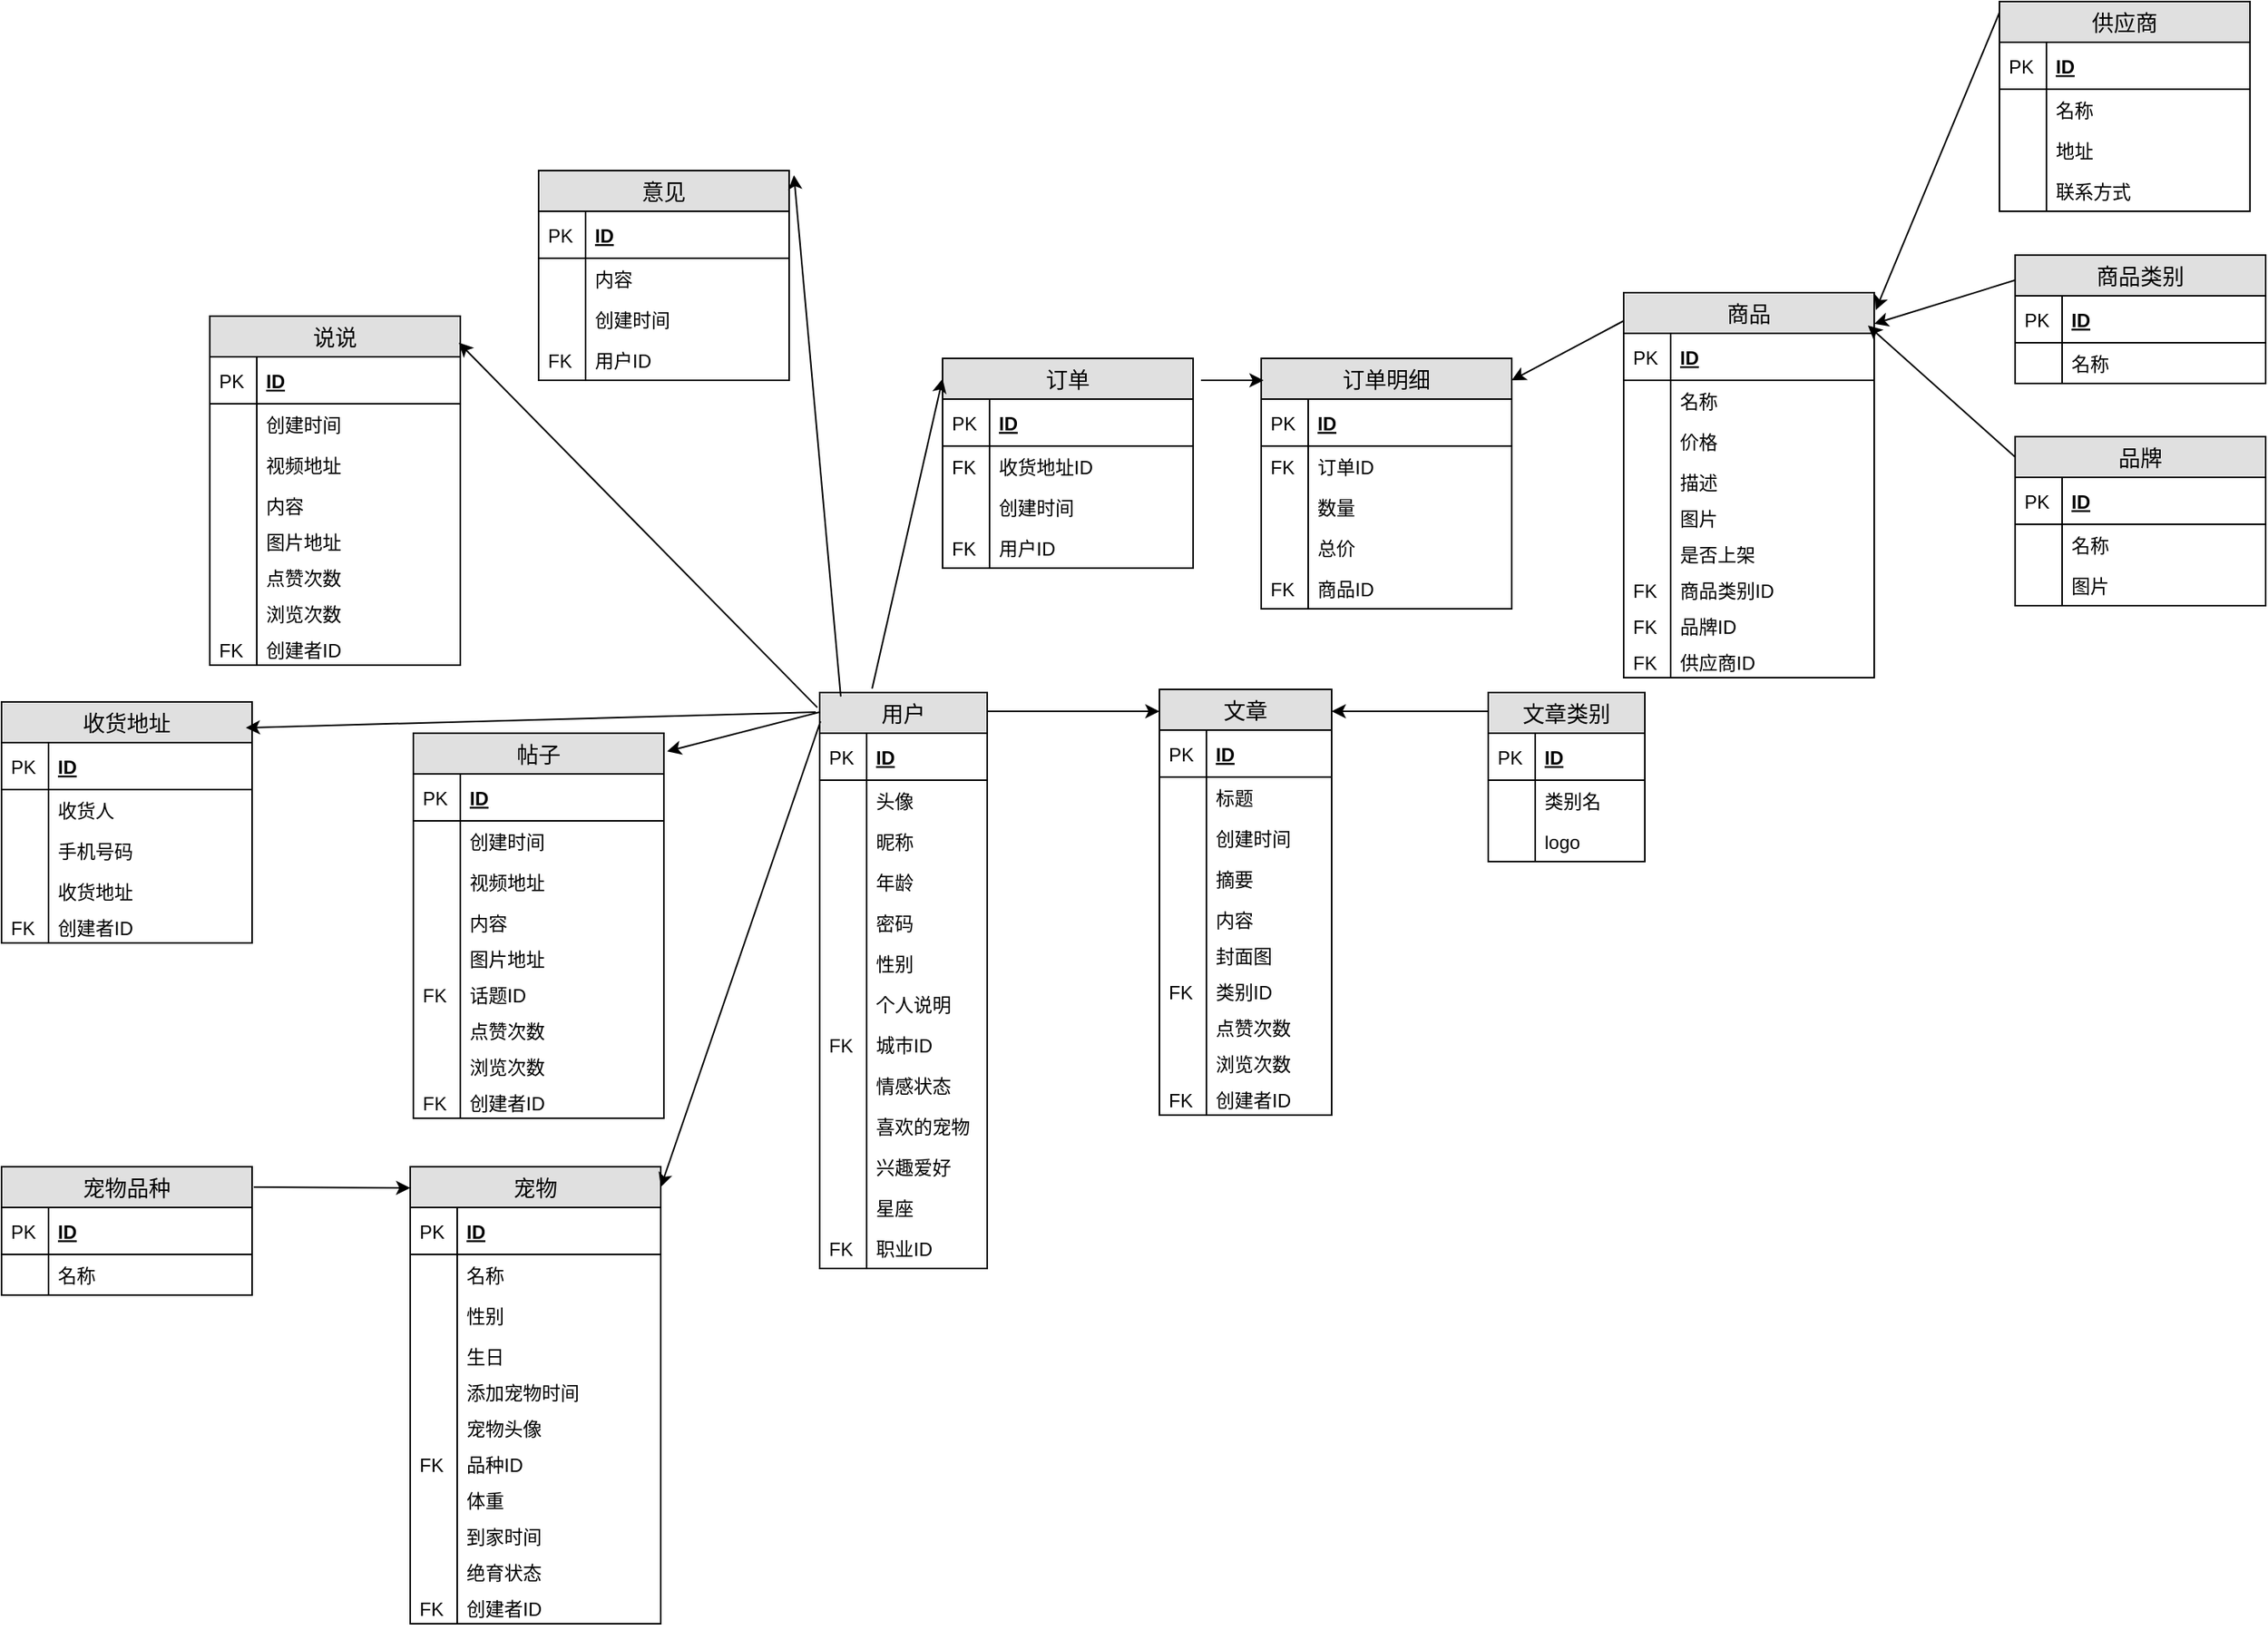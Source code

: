 <mxfile version="10.6.9" type="github"><diagram id="EVx48OQSU6UvBh8YzqTM" name="Page-1"><mxGraphModel dx="1907" dy="441" grid="1" gridSize="10" guides="1" tooltips="1" connect="1" arrows="1" fold="1" page="1" pageScale="1" pageWidth="827" pageHeight="1169" math="0" shadow="0"><root><mxCell id="0"/><mxCell id="1" parent="0"/><mxCell id="wtWOyP_BoZAeHmUObEw9-61" value="帖子" style="swimlane;fontStyle=0;childLayout=stackLayout;horizontal=1;startSize=26;fillColor=#e0e0e0;horizontalStack=0;resizeParent=1;resizeParentMax=0;resizeLast=0;collapsible=1;marginBottom=0;swimlaneFillColor=#ffffff;align=center;fontSize=14;" vertex="1" parent="1"><mxGeometry x="137" y="663.5" width="160" height="246" as="geometry"/></mxCell><mxCell id="wtWOyP_BoZAeHmUObEw9-62" value="ID" style="shape=partialRectangle;top=0;left=0;right=0;bottom=1;align=left;verticalAlign=middle;fillColor=none;spacingLeft=34;spacingRight=4;overflow=hidden;rotatable=0;points=[[0,0.5],[1,0.5]];portConstraint=eastwest;dropTarget=0;fontStyle=5;fontSize=12;" vertex="1" parent="wtWOyP_BoZAeHmUObEw9-61"><mxGeometry y="26" width="160" height="30" as="geometry"/></mxCell><mxCell id="wtWOyP_BoZAeHmUObEw9-63" value="PK" style="shape=partialRectangle;top=0;left=0;bottom=0;fillColor=none;align=left;verticalAlign=middle;spacingLeft=4;spacingRight=4;overflow=hidden;rotatable=0;points=[];portConstraint=eastwest;part=1;fontSize=12;" vertex="1" connectable="0" parent="wtWOyP_BoZAeHmUObEw9-62"><mxGeometry width="30" height="30" as="geometry"/></mxCell><mxCell id="wtWOyP_BoZAeHmUObEw9-64" value="创建时间" style="shape=partialRectangle;top=0;left=0;right=0;bottom=0;align=left;verticalAlign=top;fillColor=none;spacingLeft=34;spacingRight=4;overflow=hidden;rotatable=0;points=[[0,0.5],[1,0.5]];portConstraint=eastwest;dropTarget=0;fontSize=12;" vertex="1" parent="wtWOyP_BoZAeHmUObEw9-61"><mxGeometry y="56" width="160" height="26" as="geometry"/></mxCell><mxCell id="wtWOyP_BoZAeHmUObEw9-65" value="" style="shape=partialRectangle;top=0;left=0;bottom=0;fillColor=none;align=left;verticalAlign=top;spacingLeft=4;spacingRight=4;overflow=hidden;rotatable=0;points=[];portConstraint=eastwest;part=1;fontSize=12;" vertex="1" connectable="0" parent="wtWOyP_BoZAeHmUObEw9-64"><mxGeometry width="30" height="26" as="geometry"/></mxCell><mxCell id="wtWOyP_BoZAeHmUObEw9-66" value="视频地址" style="shape=partialRectangle;top=0;left=0;right=0;bottom=0;align=left;verticalAlign=top;fillColor=none;spacingLeft=34;spacingRight=4;overflow=hidden;rotatable=0;points=[[0,0.5],[1,0.5]];portConstraint=eastwest;dropTarget=0;fontSize=12;" vertex="1" parent="wtWOyP_BoZAeHmUObEw9-61"><mxGeometry y="82" width="160" height="26" as="geometry"/></mxCell><mxCell id="wtWOyP_BoZAeHmUObEw9-67" value="" style="shape=partialRectangle;top=0;left=0;bottom=0;fillColor=none;align=left;verticalAlign=top;spacingLeft=4;spacingRight=4;overflow=hidden;rotatable=0;points=[];portConstraint=eastwest;part=1;fontSize=12;" vertex="1" connectable="0" parent="wtWOyP_BoZAeHmUObEw9-66"><mxGeometry width="30" height="26" as="geometry"/></mxCell><mxCell id="wtWOyP_BoZAeHmUObEw9-68" value="内容" style="shape=partialRectangle;top=0;left=0;right=0;bottom=0;align=left;verticalAlign=top;fillColor=none;spacingLeft=34;spacingRight=4;overflow=hidden;rotatable=0;points=[[0,0.5],[1,0.5]];portConstraint=eastwest;dropTarget=0;fontSize=12;" vertex="1" parent="wtWOyP_BoZAeHmUObEw9-61"><mxGeometry y="108" width="160" height="23" as="geometry"/></mxCell><mxCell id="wtWOyP_BoZAeHmUObEw9-69" value="" style="shape=partialRectangle;top=0;left=0;bottom=0;fillColor=none;align=left;verticalAlign=top;spacingLeft=4;spacingRight=4;overflow=hidden;rotatable=0;points=[];portConstraint=eastwest;part=1;fontSize=12;" vertex="1" connectable="0" parent="wtWOyP_BoZAeHmUObEw9-68"><mxGeometry width="30" height="23" as="geometry"/></mxCell><mxCell id="wtWOyP_BoZAeHmUObEw9-70" value="图片地址" style="shape=partialRectangle;top=0;left=0;right=0;bottom=0;align=left;verticalAlign=top;fillColor=none;spacingLeft=34;spacingRight=4;overflow=hidden;rotatable=0;points=[[0,0.5],[1,0.5]];portConstraint=eastwest;dropTarget=0;fontSize=12;" vertex="1" parent="wtWOyP_BoZAeHmUObEw9-61"><mxGeometry y="131" width="160" height="23" as="geometry"/></mxCell><mxCell id="wtWOyP_BoZAeHmUObEw9-71" value="" style="shape=partialRectangle;top=0;left=0;bottom=0;fillColor=none;align=left;verticalAlign=top;spacingLeft=4;spacingRight=4;overflow=hidden;rotatable=0;points=[];portConstraint=eastwest;part=1;fontSize=12;" vertex="1" connectable="0" parent="wtWOyP_BoZAeHmUObEw9-70"><mxGeometry width="30" height="23" as="geometry"/></mxCell><mxCell id="wtWOyP_BoZAeHmUObEw9-72" value="话题ID" style="shape=partialRectangle;top=0;left=0;right=0;bottom=0;align=left;verticalAlign=top;fillColor=none;spacingLeft=34;spacingRight=4;overflow=hidden;rotatable=0;points=[[0,0.5],[1,0.5]];portConstraint=eastwest;dropTarget=0;fontSize=12;" vertex="1" parent="wtWOyP_BoZAeHmUObEw9-61"><mxGeometry y="154" width="160" height="23" as="geometry"/></mxCell><mxCell id="wtWOyP_BoZAeHmUObEw9-73" value="FK" style="shape=partialRectangle;top=0;left=0;bottom=0;fillColor=none;align=left;verticalAlign=top;spacingLeft=4;spacingRight=4;overflow=hidden;rotatable=0;points=[];portConstraint=eastwest;part=1;fontSize=12;" vertex="1" connectable="0" parent="wtWOyP_BoZAeHmUObEw9-72"><mxGeometry width="30" height="23" as="geometry"/></mxCell><mxCell id="wtWOyP_BoZAeHmUObEw9-74" value="点赞次数" style="shape=partialRectangle;top=0;left=0;right=0;bottom=0;align=left;verticalAlign=top;fillColor=none;spacingLeft=34;spacingRight=4;overflow=hidden;rotatable=0;points=[[0,0.5],[1,0.5]];portConstraint=eastwest;dropTarget=0;fontSize=12;" vertex="1" parent="wtWOyP_BoZAeHmUObEw9-61"><mxGeometry y="177" width="160" height="23" as="geometry"/></mxCell><mxCell id="wtWOyP_BoZAeHmUObEw9-75" value="" style="shape=partialRectangle;top=0;left=0;bottom=0;fillColor=none;align=left;verticalAlign=top;spacingLeft=4;spacingRight=4;overflow=hidden;rotatable=0;points=[];portConstraint=eastwest;part=1;fontSize=12;" vertex="1" connectable="0" parent="wtWOyP_BoZAeHmUObEw9-74"><mxGeometry width="30" height="23" as="geometry"/></mxCell><mxCell id="wtWOyP_BoZAeHmUObEw9-76" value="浏览次数" style="shape=partialRectangle;top=0;left=0;right=0;bottom=0;align=left;verticalAlign=top;fillColor=none;spacingLeft=34;spacingRight=4;overflow=hidden;rotatable=0;points=[[0,0.5],[1,0.5]];portConstraint=eastwest;dropTarget=0;fontSize=12;" vertex="1" parent="wtWOyP_BoZAeHmUObEw9-61"><mxGeometry y="200" width="160" height="23" as="geometry"/></mxCell><mxCell id="wtWOyP_BoZAeHmUObEw9-77" value="" style="shape=partialRectangle;top=0;left=0;bottom=0;fillColor=none;align=left;verticalAlign=top;spacingLeft=4;spacingRight=4;overflow=hidden;rotatable=0;points=[];portConstraint=eastwest;part=1;fontSize=12;" vertex="1" connectable="0" parent="wtWOyP_BoZAeHmUObEw9-76"><mxGeometry width="30" height="23" as="geometry"/></mxCell><mxCell id="wtWOyP_BoZAeHmUObEw9-78" value="创建者ID" style="shape=partialRectangle;top=0;left=0;right=0;bottom=0;align=left;verticalAlign=top;fillColor=none;spacingLeft=34;spacingRight=4;overflow=hidden;rotatable=0;points=[[0,0.5],[1,0.5]];portConstraint=eastwest;dropTarget=0;fontSize=12;" vertex="1" parent="wtWOyP_BoZAeHmUObEw9-61"><mxGeometry y="223" width="160" height="23" as="geometry"/></mxCell><mxCell id="wtWOyP_BoZAeHmUObEw9-79" value="FK" style="shape=partialRectangle;top=0;left=0;bottom=0;fillColor=none;align=left;verticalAlign=top;spacingLeft=4;spacingRight=4;overflow=hidden;rotatable=0;points=[];portConstraint=eastwest;part=1;fontSize=12;" vertex="1" connectable="0" parent="wtWOyP_BoZAeHmUObEw9-78"><mxGeometry width="30" height="23" as="geometry"/></mxCell><mxCell id="wtWOyP_BoZAeHmUObEw9-80" value="" style="group" vertex="1" connectable="0" parent="1"><mxGeometry x="396.5" y="635.5" width="527" height="370" as="geometry"/></mxCell><mxCell id="wtWOyP_BoZAeHmUObEw9-1" value="用户" style="swimlane;fontStyle=0;childLayout=stackLayout;horizontal=1;startSize=26;fillColor=#e0e0e0;horizontalStack=0;resizeParent=1;resizeParentMax=0;resizeLast=0;collapsible=1;marginBottom=0;swimlaneFillColor=#ffffff;align=center;fontSize=14;" vertex="1" parent="wtWOyP_BoZAeHmUObEw9-80"><mxGeometry y="2" width="107" height="368" as="geometry"/></mxCell><mxCell id="wtWOyP_BoZAeHmUObEw9-2" value="ID" style="shape=partialRectangle;top=0;left=0;right=0;bottom=1;align=left;verticalAlign=middle;fillColor=none;spacingLeft=34;spacingRight=4;overflow=hidden;rotatable=0;points=[[0,0.5],[1,0.5]];portConstraint=eastwest;dropTarget=0;fontStyle=5;fontSize=12;" vertex="1" parent="wtWOyP_BoZAeHmUObEw9-1"><mxGeometry y="26" width="107" height="30" as="geometry"/></mxCell><mxCell id="wtWOyP_BoZAeHmUObEw9-3" value="PK" style="shape=partialRectangle;top=0;left=0;bottom=0;fillColor=none;align=left;verticalAlign=middle;spacingLeft=4;spacingRight=4;overflow=hidden;rotatable=0;points=[];portConstraint=eastwest;part=1;fontSize=12;" vertex="1" connectable="0" parent="wtWOyP_BoZAeHmUObEw9-2"><mxGeometry width="30" height="30" as="geometry"/></mxCell><mxCell id="wtWOyP_BoZAeHmUObEw9-4" value="头像&#10;" style="shape=partialRectangle;top=0;left=0;right=0;bottom=0;align=left;verticalAlign=top;fillColor=none;spacingLeft=34;spacingRight=4;overflow=hidden;rotatable=0;points=[[0,0.5],[1,0.5]];portConstraint=eastwest;dropTarget=0;fontSize=12;" vertex="1" parent="wtWOyP_BoZAeHmUObEw9-1"><mxGeometry y="56" width="107" height="26" as="geometry"/></mxCell><mxCell id="wtWOyP_BoZAeHmUObEw9-5" value="" style="shape=partialRectangle;top=0;left=0;bottom=0;fillColor=none;align=left;verticalAlign=top;spacingLeft=4;spacingRight=4;overflow=hidden;rotatable=0;points=[];portConstraint=eastwest;part=1;fontSize=12;" vertex="1" connectable="0" parent="wtWOyP_BoZAeHmUObEw9-4"><mxGeometry width="30" height="26" as="geometry"/></mxCell><mxCell id="wtWOyP_BoZAeHmUObEw9-6" value="昵称" style="shape=partialRectangle;top=0;left=0;right=0;bottom=0;align=left;verticalAlign=top;fillColor=none;spacingLeft=34;spacingRight=4;overflow=hidden;rotatable=0;points=[[0,0.5],[1,0.5]];portConstraint=eastwest;dropTarget=0;fontSize=12;" vertex="1" parent="wtWOyP_BoZAeHmUObEw9-1"><mxGeometry y="82" width="107" height="26" as="geometry"/></mxCell><mxCell id="wtWOyP_BoZAeHmUObEw9-7" value="" style="shape=partialRectangle;top=0;left=0;bottom=0;fillColor=none;align=left;verticalAlign=top;spacingLeft=4;spacingRight=4;overflow=hidden;rotatable=0;points=[];portConstraint=eastwest;part=1;fontSize=12;" vertex="1" connectable="0" parent="wtWOyP_BoZAeHmUObEw9-6"><mxGeometry width="30" height="26" as="geometry"/></mxCell><mxCell id="wtWOyP_BoZAeHmUObEw9-8" value="年龄&#10;" style="shape=partialRectangle;top=0;left=0;right=0;bottom=0;align=left;verticalAlign=top;fillColor=none;spacingLeft=34;spacingRight=4;overflow=hidden;rotatable=0;points=[[0,0.5],[1,0.5]];portConstraint=eastwest;dropTarget=0;fontSize=12;" vertex="1" parent="wtWOyP_BoZAeHmUObEw9-1"><mxGeometry y="108" width="107" height="26" as="geometry"/></mxCell><mxCell id="wtWOyP_BoZAeHmUObEw9-9" value="" style="shape=partialRectangle;top=0;left=0;bottom=0;fillColor=none;align=left;verticalAlign=top;spacingLeft=4;spacingRight=4;overflow=hidden;rotatable=0;points=[];portConstraint=eastwest;part=1;fontSize=12;" vertex="1" connectable="0" parent="wtWOyP_BoZAeHmUObEw9-8"><mxGeometry width="30" height="26" as="geometry"/></mxCell><mxCell id="wtWOyP_BoZAeHmUObEw9-10" value="密码&#10;" style="shape=partialRectangle;top=0;left=0;right=0;bottom=0;align=left;verticalAlign=top;fillColor=none;spacingLeft=34;spacingRight=4;overflow=hidden;rotatable=0;points=[[0,0.5],[1,0.5]];portConstraint=eastwest;dropTarget=0;fontSize=12;" vertex="1" parent="wtWOyP_BoZAeHmUObEw9-1"><mxGeometry y="134" width="107" height="26" as="geometry"/></mxCell><mxCell id="wtWOyP_BoZAeHmUObEw9-11" value="" style="shape=partialRectangle;top=0;left=0;bottom=0;fillColor=none;align=left;verticalAlign=top;spacingLeft=4;spacingRight=4;overflow=hidden;rotatable=0;points=[];portConstraint=eastwest;part=1;fontSize=12;" vertex="1" connectable="0" parent="wtWOyP_BoZAeHmUObEw9-10"><mxGeometry width="30" height="26" as="geometry"/></mxCell><mxCell id="wtWOyP_BoZAeHmUObEw9-12" value="性别" style="shape=partialRectangle;top=0;left=0;right=0;bottom=0;align=left;verticalAlign=top;fillColor=none;spacingLeft=34;spacingRight=4;overflow=hidden;rotatable=0;points=[[0,0.5],[1,0.5]];portConstraint=eastwest;dropTarget=0;fontSize=12;" vertex="1" parent="wtWOyP_BoZAeHmUObEw9-1"><mxGeometry y="160" width="107" height="26" as="geometry"/></mxCell><mxCell id="wtWOyP_BoZAeHmUObEw9-13" value="" style="shape=partialRectangle;top=0;left=0;bottom=0;fillColor=none;align=left;verticalAlign=top;spacingLeft=4;spacingRight=4;overflow=hidden;rotatable=0;points=[];portConstraint=eastwest;part=1;fontSize=12;" vertex="1" connectable="0" parent="wtWOyP_BoZAeHmUObEw9-12"><mxGeometry width="30" height="26" as="geometry"/></mxCell><mxCell id="wtWOyP_BoZAeHmUObEw9-14" value="个人说明" style="shape=partialRectangle;top=0;left=0;right=0;bottom=0;align=left;verticalAlign=top;fillColor=none;spacingLeft=34;spacingRight=4;overflow=hidden;rotatable=0;points=[[0,0.5],[1,0.5]];portConstraint=eastwest;dropTarget=0;fontSize=12;" vertex="1" parent="wtWOyP_BoZAeHmUObEw9-1"><mxGeometry y="186" width="107" height="26" as="geometry"/></mxCell><mxCell id="wtWOyP_BoZAeHmUObEw9-15" value="" style="shape=partialRectangle;top=0;left=0;bottom=0;fillColor=none;align=left;verticalAlign=top;spacingLeft=4;spacingRight=4;overflow=hidden;rotatable=0;points=[];portConstraint=eastwest;part=1;fontSize=12;" vertex="1" connectable="0" parent="wtWOyP_BoZAeHmUObEw9-14"><mxGeometry width="30" height="26" as="geometry"/></mxCell><mxCell id="wtWOyP_BoZAeHmUObEw9-16" value="城市ID" style="shape=partialRectangle;top=0;left=0;right=0;bottom=0;align=left;verticalAlign=top;fillColor=none;spacingLeft=34;spacingRight=4;overflow=hidden;rotatable=0;points=[[0,0.5],[1,0.5]];portConstraint=eastwest;dropTarget=0;fontSize=12;" vertex="1" parent="wtWOyP_BoZAeHmUObEw9-1"><mxGeometry y="212" width="107" height="26" as="geometry"/></mxCell><mxCell id="wtWOyP_BoZAeHmUObEw9-17" value="FK" style="shape=partialRectangle;top=0;left=0;bottom=0;fillColor=none;align=left;verticalAlign=top;spacingLeft=4;spacingRight=4;overflow=hidden;rotatable=0;points=[];portConstraint=eastwest;part=1;fontSize=12;" vertex="1" connectable="0" parent="wtWOyP_BoZAeHmUObEw9-16"><mxGeometry width="30" height="26" as="geometry"/></mxCell><mxCell id="wtWOyP_BoZAeHmUObEw9-18" value="情感状态&#10;" style="shape=partialRectangle;top=0;left=0;right=0;bottom=0;align=left;verticalAlign=top;fillColor=none;spacingLeft=34;spacingRight=4;overflow=hidden;rotatable=0;points=[[0,0.5],[1,0.5]];portConstraint=eastwest;dropTarget=0;fontSize=12;" vertex="1" parent="wtWOyP_BoZAeHmUObEw9-1"><mxGeometry y="238" width="107" height="26" as="geometry"/></mxCell><mxCell id="wtWOyP_BoZAeHmUObEw9-19" value="" style="shape=partialRectangle;top=0;left=0;bottom=0;fillColor=none;align=left;verticalAlign=top;spacingLeft=4;spacingRight=4;overflow=hidden;rotatable=0;points=[];portConstraint=eastwest;part=1;fontSize=12;" vertex="1" connectable="0" parent="wtWOyP_BoZAeHmUObEw9-18"><mxGeometry width="30" height="26" as="geometry"/></mxCell><mxCell id="wtWOyP_BoZAeHmUObEw9-20" value="喜欢的宠物" style="shape=partialRectangle;top=0;left=0;right=0;bottom=0;align=left;verticalAlign=top;fillColor=none;spacingLeft=34;spacingRight=4;overflow=hidden;rotatable=0;points=[[0,0.5],[1,0.5]];portConstraint=eastwest;dropTarget=0;fontSize=12;" vertex="1" parent="wtWOyP_BoZAeHmUObEw9-1"><mxGeometry y="264" width="107" height="26" as="geometry"/></mxCell><mxCell id="wtWOyP_BoZAeHmUObEw9-21" value="" style="shape=partialRectangle;top=0;left=0;bottom=0;fillColor=none;align=left;verticalAlign=top;spacingLeft=4;spacingRight=4;overflow=hidden;rotatable=0;points=[];portConstraint=eastwest;part=1;fontSize=12;" vertex="1" connectable="0" parent="wtWOyP_BoZAeHmUObEw9-20"><mxGeometry width="30" height="26" as="geometry"/></mxCell><mxCell id="wtWOyP_BoZAeHmUObEw9-22" value="兴趣爱好" style="shape=partialRectangle;top=0;left=0;right=0;bottom=0;align=left;verticalAlign=top;fillColor=none;spacingLeft=34;spacingRight=4;overflow=hidden;rotatable=0;points=[[0,0.5],[1,0.5]];portConstraint=eastwest;dropTarget=0;fontSize=12;" vertex="1" parent="wtWOyP_BoZAeHmUObEw9-1"><mxGeometry y="290" width="107" height="26" as="geometry"/></mxCell><mxCell id="wtWOyP_BoZAeHmUObEw9-23" value="" style="shape=partialRectangle;top=0;left=0;bottom=0;fillColor=none;align=left;verticalAlign=top;spacingLeft=4;spacingRight=4;overflow=hidden;rotatable=0;points=[];portConstraint=eastwest;part=1;fontSize=12;" vertex="1" connectable="0" parent="wtWOyP_BoZAeHmUObEw9-22"><mxGeometry width="30" height="26" as="geometry"/></mxCell><mxCell id="wtWOyP_BoZAeHmUObEw9-24" value="星座" style="shape=partialRectangle;top=0;left=0;right=0;bottom=0;align=left;verticalAlign=top;fillColor=none;spacingLeft=34;spacingRight=4;overflow=hidden;rotatable=0;points=[[0,0.5],[1,0.5]];portConstraint=eastwest;dropTarget=0;fontSize=12;" vertex="1" parent="wtWOyP_BoZAeHmUObEw9-1"><mxGeometry y="316" width="107" height="26" as="geometry"/></mxCell><mxCell id="wtWOyP_BoZAeHmUObEw9-25" value="" style="shape=partialRectangle;top=0;left=0;bottom=0;fillColor=none;align=left;verticalAlign=top;spacingLeft=4;spacingRight=4;overflow=hidden;rotatable=0;points=[];portConstraint=eastwest;part=1;fontSize=12;" vertex="1" connectable="0" parent="wtWOyP_BoZAeHmUObEw9-24"><mxGeometry width="30" height="26" as="geometry"/></mxCell><mxCell id="wtWOyP_BoZAeHmUObEw9-26" value="职业ID" style="shape=partialRectangle;top=0;left=0;right=0;bottom=0;align=left;verticalAlign=top;fillColor=none;spacingLeft=34;spacingRight=4;overflow=hidden;rotatable=0;points=[[0,0.5],[1,0.5]];portConstraint=eastwest;dropTarget=0;fontSize=12;" vertex="1" parent="wtWOyP_BoZAeHmUObEw9-1"><mxGeometry y="342" width="107" height="26" as="geometry"/></mxCell><mxCell id="wtWOyP_BoZAeHmUObEw9-27" value="FK" style="shape=partialRectangle;top=0;left=0;bottom=0;fillColor=none;align=left;verticalAlign=top;spacingLeft=4;spacingRight=4;overflow=hidden;rotatable=0;points=[];portConstraint=eastwest;part=1;fontSize=12;" vertex="1" connectable="0" parent="wtWOyP_BoZAeHmUObEw9-26"><mxGeometry width="30" height="26" as="geometry"/></mxCell><mxCell id="wtWOyP_BoZAeHmUObEw9-28" value="文章" style="swimlane;fontStyle=0;childLayout=stackLayout;horizontal=1;startSize=26;fillColor=#e0e0e0;horizontalStack=0;resizeParent=1;resizeParentMax=0;resizeLast=0;collapsible=1;marginBottom=0;swimlaneFillColor=#ffffff;align=center;fontSize=14;" vertex="1" parent="wtWOyP_BoZAeHmUObEw9-80"><mxGeometry x="217" width="110" height="272" as="geometry"/></mxCell><mxCell id="wtWOyP_BoZAeHmUObEw9-29" value="ID" style="shape=partialRectangle;top=0;left=0;right=0;bottom=1;align=left;verticalAlign=middle;fillColor=none;spacingLeft=34;spacingRight=4;overflow=hidden;rotatable=0;points=[[0,0.5],[1,0.5]];portConstraint=eastwest;dropTarget=0;fontStyle=5;fontSize=12;" vertex="1" parent="wtWOyP_BoZAeHmUObEw9-28"><mxGeometry y="26" width="110" height="30" as="geometry"/></mxCell><mxCell id="wtWOyP_BoZAeHmUObEw9-30" value="PK" style="shape=partialRectangle;top=0;left=0;bottom=0;fillColor=none;align=left;verticalAlign=middle;spacingLeft=4;spacingRight=4;overflow=hidden;rotatable=0;points=[];portConstraint=eastwest;part=1;fontSize=12;" vertex="1" connectable="0" parent="wtWOyP_BoZAeHmUObEw9-29"><mxGeometry width="30" height="30" as="geometry"/></mxCell><mxCell id="wtWOyP_BoZAeHmUObEw9-31" value="标题" style="shape=partialRectangle;top=0;left=0;right=0;bottom=0;align=left;verticalAlign=top;fillColor=none;spacingLeft=34;spacingRight=4;overflow=hidden;rotatable=0;points=[[0,0.5],[1,0.5]];portConstraint=eastwest;dropTarget=0;fontSize=12;" vertex="1" parent="wtWOyP_BoZAeHmUObEw9-28"><mxGeometry y="56" width="110" height="26" as="geometry"/></mxCell><mxCell id="wtWOyP_BoZAeHmUObEw9-32" value="" style="shape=partialRectangle;top=0;left=0;bottom=0;fillColor=none;align=left;verticalAlign=top;spacingLeft=4;spacingRight=4;overflow=hidden;rotatable=0;points=[];portConstraint=eastwest;part=1;fontSize=12;" vertex="1" connectable="0" parent="wtWOyP_BoZAeHmUObEw9-31"><mxGeometry width="30" height="26" as="geometry"/></mxCell><mxCell id="wtWOyP_BoZAeHmUObEw9-33" value="创建时间" style="shape=partialRectangle;top=0;left=0;right=0;bottom=0;align=left;verticalAlign=top;fillColor=none;spacingLeft=34;spacingRight=4;overflow=hidden;rotatable=0;points=[[0,0.5],[1,0.5]];portConstraint=eastwest;dropTarget=0;fontSize=12;" vertex="1" parent="wtWOyP_BoZAeHmUObEw9-28"><mxGeometry y="82" width="110" height="26" as="geometry"/></mxCell><mxCell id="wtWOyP_BoZAeHmUObEw9-34" value="" style="shape=partialRectangle;top=0;left=0;bottom=0;fillColor=none;align=left;verticalAlign=top;spacingLeft=4;spacingRight=4;overflow=hidden;rotatable=0;points=[];portConstraint=eastwest;part=1;fontSize=12;" vertex="1" connectable="0" parent="wtWOyP_BoZAeHmUObEw9-33"><mxGeometry width="30" height="26" as="geometry"/></mxCell><mxCell id="wtWOyP_BoZAeHmUObEw9-35" value="摘要" style="shape=partialRectangle;top=0;left=0;right=0;bottom=0;align=left;verticalAlign=top;fillColor=none;spacingLeft=34;spacingRight=4;overflow=hidden;rotatable=0;points=[[0,0.5],[1,0.5]];portConstraint=eastwest;dropTarget=0;fontSize=12;" vertex="1" parent="wtWOyP_BoZAeHmUObEw9-28"><mxGeometry y="108" width="110" height="26" as="geometry"/></mxCell><mxCell id="wtWOyP_BoZAeHmUObEw9-36" value="" style="shape=partialRectangle;top=0;left=0;bottom=0;fillColor=none;align=left;verticalAlign=top;spacingLeft=4;spacingRight=4;overflow=hidden;rotatable=0;points=[];portConstraint=eastwest;part=1;fontSize=12;" vertex="1" connectable="0" parent="wtWOyP_BoZAeHmUObEw9-35"><mxGeometry width="30" height="26" as="geometry"/></mxCell><mxCell id="wtWOyP_BoZAeHmUObEw9-37" value="内容" style="shape=partialRectangle;top=0;left=0;right=0;bottom=0;align=left;verticalAlign=top;fillColor=none;spacingLeft=34;spacingRight=4;overflow=hidden;rotatable=0;points=[[0,0.5],[1,0.5]];portConstraint=eastwest;dropTarget=0;fontSize=12;" vertex="1" parent="wtWOyP_BoZAeHmUObEw9-28"><mxGeometry y="134" width="110" height="23" as="geometry"/></mxCell><mxCell id="wtWOyP_BoZAeHmUObEw9-38" value="" style="shape=partialRectangle;top=0;left=0;bottom=0;fillColor=none;align=left;verticalAlign=top;spacingLeft=4;spacingRight=4;overflow=hidden;rotatable=0;points=[];portConstraint=eastwest;part=1;fontSize=12;" vertex="1" connectable="0" parent="wtWOyP_BoZAeHmUObEw9-37"><mxGeometry width="30" height="23" as="geometry"/></mxCell><mxCell id="wtWOyP_BoZAeHmUObEw9-39" value="封面图" style="shape=partialRectangle;top=0;left=0;right=0;bottom=0;align=left;verticalAlign=top;fillColor=none;spacingLeft=34;spacingRight=4;overflow=hidden;rotatable=0;points=[[0,0.5],[1,0.5]];portConstraint=eastwest;dropTarget=0;fontSize=12;" vertex="1" parent="wtWOyP_BoZAeHmUObEw9-28"><mxGeometry y="157" width="110" height="23" as="geometry"/></mxCell><mxCell id="wtWOyP_BoZAeHmUObEw9-40" value="" style="shape=partialRectangle;top=0;left=0;bottom=0;fillColor=none;align=left;verticalAlign=top;spacingLeft=4;spacingRight=4;overflow=hidden;rotatable=0;points=[];portConstraint=eastwest;part=1;fontSize=12;" vertex="1" connectable="0" parent="wtWOyP_BoZAeHmUObEw9-39"><mxGeometry width="30" height="23" as="geometry"/></mxCell><mxCell id="wtWOyP_BoZAeHmUObEw9-41" value="类别ID" style="shape=partialRectangle;top=0;left=0;right=0;bottom=0;align=left;verticalAlign=top;fillColor=none;spacingLeft=34;spacingRight=4;overflow=hidden;rotatable=0;points=[[0,0.5],[1,0.5]];portConstraint=eastwest;dropTarget=0;fontSize=12;" vertex="1" parent="wtWOyP_BoZAeHmUObEw9-28"><mxGeometry y="180" width="110" height="23" as="geometry"/></mxCell><mxCell id="wtWOyP_BoZAeHmUObEw9-42" value="FK" style="shape=partialRectangle;top=0;left=0;bottom=0;fillColor=none;align=left;verticalAlign=top;spacingLeft=4;spacingRight=4;overflow=hidden;rotatable=0;points=[];portConstraint=eastwest;part=1;fontSize=12;" vertex="1" connectable="0" parent="wtWOyP_BoZAeHmUObEw9-41"><mxGeometry width="30" height="23" as="geometry"/></mxCell><mxCell id="wtWOyP_BoZAeHmUObEw9-43" value="点赞次数" style="shape=partialRectangle;top=0;left=0;right=0;bottom=0;align=left;verticalAlign=top;fillColor=none;spacingLeft=34;spacingRight=4;overflow=hidden;rotatable=0;points=[[0,0.5],[1,0.5]];portConstraint=eastwest;dropTarget=0;fontSize=12;" vertex="1" parent="wtWOyP_BoZAeHmUObEw9-28"><mxGeometry y="203" width="110" height="23" as="geometry"/></mxCell><mxCell id="wtWOyP_BoZAeHmUObEw9-44" value="" style="shape=partialRectangle;top=0;left=0;bottom=0;fillColor=none;align=left;verticalAlign=top;spacingLeft=4;spacingRight=4;overflow=hidden;rotatable=0;points=[];portConstraint=eastwest;part=1;fontSize=12;" vertex="1" connectable="0" parent="wtWOyP_BoZAeHmUObEw9-43"><mxGeometry width="30" height="23" as="geometry"/></mxCell><mxCell id="wtWOyP_BoZAeHmUObEw9-45" value="浏览次数" style="shape=partialRectangle;top=0;left=0;right=0;bottom=0;align=left;verticalAlign=top;fillColor=none;spacingLeft=34;spacingRight=4;overflow=hidden;rotatable=0;points=[[0,0.5],[1,0.5]];portConstraint=eastwest;dropTarget=0;fontSize=12;" vertex="1" parent="wtWOyP_BoZAeHmUObEw9-28"><mxGeometry y="226" width="110" height="23" as="geometry"/></mxCell><mxCell id="wtWOyP_BoZAeHmUObEw9-46" value="" style="shape=partialRectangle;top=0;left=0;bottom=0;fillColor=none;align=left;verticalAlign=top;spacingLeft=4;spacingRight=4;overflow=hidden;rotatable=0;points=[];portConstraint=eastwest;part=1;fontSize=12;" vertex="1" connectable="0" parent="wtWOyP_BoZAeHmUObEw9-45"><mxGeometry width="30" height="23" as="geometry"/></mxCell><mxCell id="wtWOyP_BoZAeHmUObEw9-47" value="创建者ID" style="shape=partialRectangle;top=0;left=0;right=0;bottom=0;align=left;verticalAlign=top;fillColor=none;spacingLeft=34;spacingRight=4;overflow=hidden;rotatable=0;points=[[0,0.5],[1,0.5]];portConstraint=eastwest;dropTarget=0;fontSize=12;" vertex="1" parent="wtWOyP_BoZAeHmUObEw9-28"><mxGeometry y="249" width="110" height="23" as="geometry"/></mxCell><mxCell id="wtWOyP_BoZAeHmUObEw9-48" value="FK" style="shape=partialRectangle;top=0;left=0;bottom=0;fillColor=none;align=left;verticalAlign=top;spacingLeft=4;spacingRight=4;overflow=hidden;rotatable=0;points=[];portConstraint=eastwest;part=1;fontSize=12;" vertex="1" connectable="0" parent="wtWOyP_BoZAeHmUObEw9-47"><mxGeometry width="30" height="23" as="geometry"/></mxCell><mxCell id="wtWOyP_BoZAeHmUObEw9-52" value="" style="endArrow=classic;html=1;" edge="1" parent="wtWOyP_BoZAeHmUObEw9-80"><mxGeometry width="50" height="50" relative="1" as="geometry"><mxPoint x="107" y="14" as="sourcePoint"/><mxPoint x="217" y="14" as="targetPoint"/></mxGeometry></mxCell><mxCell id="wtWOyP_BoZAeHmUObEw9-53" value="文章类别" style="swimlane;fontStyle=0;childLayout=stackLayout;horizontal=1;startSize=26;fillColor=#e0e0e0;horizontalStack=0;resizeParent=1;resizeParentMax=0;resizeLast=0;collapsible=1;marginBottom=0;swimlaneFillColor=#ffffff;align=center;fontSize=14;" vertex="1" parent="wtWOyP_BoZAeHmUObEw9-80"><mxGeometry x="427" y="2" width="100" height="108" as="geometry"/></mxCell><mxCell id="wtWOyP_BoZAeHmUObEw9-54" value="ID" style="shape=partialRectangle;top=0;left=0;right=0;bottom=1;align=left;verticalAlign=middle;fillColor=none;spacingLeft=34;spacingRight=4;overflow=hidden;rotatable=0;points=[[0,0.5],[1,0.5]];portConstraint=eastwest;dropTarget=0;fontStyle=5;fontSize=12;" vertex="1" parent="wtWOyP_BoZAeHmUObEw9-53"><mxGeometry y="26" width="100" height="30" as="geometry"/></mxCell><mxCell id="wtWOyP_BoZAeHmUObEw9-55" value="PK" style="shape=partialRectangle;top=0;left=0;bottom=0;fillColor=none;align=left;verticalAlign=middle;spacingLeft=4;spacingRight=4;overflow=hidden;rotatable=0;points=[];portConstraint=eastwest;part=1;fontSize=12;" vertex="1" connectable="0" parent="wtWOyP_BoZAeHmUObEw9-54"><mxGeometry width="30" height="30" as="geometry"/></mxCell><mxCell id="wtWOyP_BoZAeHmUObEw9-56" value="类别名" style="shape=partialRectangle;top=0;left=0;right=0;bottom=0;align=left;verticalAlign=top;fillColor=none;spacingLeft=34;spacingRight=4;overflow=hidden;rotatable=0;points=[[0,0.5],[1,0.5]];portConstraint=eastwest;dropTarget=0;fontSize=12;" vertex="1" parent="wtWOyP_BoZAeHmUObEw9-53"><mxGeometry y="56" width="100" height="26" as="geometry"/></mxCell><mxCell id="wtWOyP_BoZAeHmUObEw9-57" value="" style="shape=partialRectangle;top=0;left=0;bottom=0;fillColor=none;align=left;verticalAlign=top;spacingLeft=4;spacingRight=4;overflow=hidden;rotatable=0;points=[];portConstraint=eastwest;part=1;fontSize=12;" vertex="1" connectable="0" parent="wtWOyP_BoZAeHmUObEw9-56"><mxGeometry width="30" height="26" as="geometry"/></mxCell><mxCell id="wtWOyP_BoZAeHmUObEw9-58" value="logo" style="shape=partialRectangle;top=0;left=0;right=0;bottom=0;align=left;verticalAlign=top;fillColor=none;spacingLeft=34;spacingRight=4;overflow=hidden;rotatable=0;points=[[0,0.5],[1,0.5]];portConstraint=eastwest;dropTarget=0;fontSize=12;" vertex="1" parent="wtWOyP_BoZAeHmUObEw9-53"><mxGeometry y="82" width="100" height="26" as="geometry"/></mxCell><mxCell id="wtWOyP_BoZAeHmUObEw9-59" value="" style="shape=partialRectangle;top=0;left=0;bottom=0;fillColor=none;align=left;verticalAlign=top;spacingLeft=4;spacingRight=4;overflow=hidden;rotatable=0;points=[];portConstraint=eastwest;part=1;fontSize=12;" vertex="1" connectable="0" parent="wtWOyP_BoZAeHmUObEw9-58"><mxGeometry width="30" height="26" as="geometry"/></mxCell><mxCell id="wtWOyP_BoZAeHmUObEw9-60" value="" style="endArrow=classic;html=1;" edge="1" parent="wtWOyP_BoZAeHmUObEw9-80"><mxGeometry width="50" height="50" relative="1" as="geometry"><mxPoint x="427" y="14" as="sourcePoint"/><mxPoint x="327" y="14" as="targetPoint"/></mxGeometry></mxCell><mxCell id="wtWOyP_BoZAeHmUObEw9-82" value="" style="endArrow=classic;html=1;entryX=1.013;entryY=0.047;entryDx=0;entryDy=0;entryPerimeter=0;" edge="1" parent="1" target="wtWOyP_BoZAeHmUObEw9-61"><mxGeometry width="50" height="50" relative="1" as="geometry"><mxPoint x="396.5" y="650" as="sourcePoint"/><mxPoint x="296.5" y="650" as="targetPoint"/></mxGeometry></mxCell><mxCell id="wtWOyP_BoZAeHmUObEw9-83" value="说说" style="swimlane;fontStyle=0;childLayout=stackLayout;horizontal=1;startSize=26;fillColor=#e0e0e0;horizontalStack=0;resizeParent=1;resizeParentMax=0;resizeLast=0;collapsible=1;marginBottom=0;swimlaneFillColor=#ffffff;align=center;fontSize=14;" vertex="1" parent="1"><mxGeometry x="7" y="397" width="160" height="223" as="geometry"/></mxCell><mxCell id="wtWOyP_BoZAeHmUObEw9-84" value="ID" style="shape=partialRectangle;top=0;left=0;right=0;bottom=1;align=left;verticalAlign=middle;fillColor=none;spacingLeft=34;spacingRight=4;overflow=hidden;rotatable=0;points=[[0,0.5],[1,0.5]];portConstraint=eastwest;dropTarget=0;fontStyle=5;fontSize=12;" vertex="1" parent="wtWOyP_BoZAeHmUObEw9-83"><mxGeometry y="26" width="160" height="30" as="geometry"/></mxCell><mxCell id="wtWOyP_BoZAeHmUObEw9-85" value="PK" style="shape=partialRectangle;top=0;left=0;bottom=0;fillColor=none;align=left;verticalAlign=middle;spacingLeft=4;spacingRight=4;overflow=hidden;rotatable=0;points=[];portConstraint=eastwest;part=1;fontSize=12;" vertex="1" connectable="0" parent="wtWOyP_BoZAeHmUObEw9-84"><mxGeometry width="30" height="30" as="geometry"/></mxCell><mxCell id="wtWOyP_BoZAeHmUObEw9-86" value="创建时间" style="shape=partialRectangle;top=0;left=0;right=0;bottom=0;align=left;verticalAlign=top;fillColor=none;spacingLeft=34;spacingRight=4;overflow=hidden;rotatable=0;points=[[0,0.5],[1,0.5]];portConstraint=eastwest;dropTarget=0;fontSize=12;" vertex="1" parent="wtWOyP_BoZAeHmUObEw9-83"><mxGeometry y="56" width="160" height="26" as="geometry"/></mxCell><mxCell id="wtWOyP_BoZAeHmUObEw9-87" value="" style="shape=partialRectangle;top=0;left=0;bottom=0;fillColor=none;align=left;verticalAlign=top;spacingLeft=4;spacingRight=4;overflow=hidden;rotatable=0;points=[];portConstraint=eastwest;part=1;fontSize=12;" vertex="1" connectable="0" parent="wtWOyP_BoZAeHmUObEw9-86"><mxGeometry width="30" height="26" as="geometry"/></mxCell><mxCell id="wtWOyP_BoZAeHmUObEw9-88" value="视频地址" style="shape=partialRectangle;top=0;left=0;right=0;bottom=0;align=left;verticalAlign=top;fillColor=none;spacingLeft=34;spacingRight=4;overflow=hidden;rotatable=0;points=[[0,0.5],[1,0.5]];portConstraint=eastwest;dropTarget=0;fontSize=12;" vertex="1" parent="wtWOyP_BoZAeHmUObEw9-83"><mxGeometry y="82" width="160" height="26" as="geometry"/></mxCell><mxCell id="wtWOyP_BoZAeHmUObEw9-89" value="" style="shape=partialRectangle;top=0;left=0;bottom=0;fillColor=none;align=left;verticalAlign=top;spacingLeft=4;spacingRight=4;overflow=hidden;rotatable=0;points=[];portConstraint=eastwest;part=1;fontSize=12;" vertex="1" connectable="0" parent="wtWOyP_BoZAeHmUObEw9-88"><mxGeometry width="30" height="26" as="geometry"/></mxCell><mxCell id="wtWOyP_BoZAeHmUObEw9-90" value="内容" style="shape=partialRectangle;top=0;left=0;right=0;bottom=0;align=left;verticalAlign=top;fillColor=none;spacingLeft=34;spacingRight=4;overflow=hidden;rotatable=0;points=[[0,0.5],[1,0.5]];portConstraint=eastwest;dropTarget=0;fontSize=12;" vertex="1" parent="wtWOyP_BoZAeHmUObEw9-83"><mxGeometry y="108" width="160" height="23" as="geometry"/></mxCell><mxCell id="wtWOyP_BoZAeHmUObEw9-91" value="" style="shape=partialRectangle;top=0;left=0;bottom=0;fillColor=none;align=left;verticalAlign=top;spacingLeft=4;spacingRight=4;overflow=hidden;rotatable=0;points=[];portConstraint=eastwest;part=1;fontSize=12;" vertex="1" connectable="0" parent="wtWOyP_BoZAeHmUObEw9-90"><mxGeometry width="30" height="23" as="geometry"/></mxCell><mxCell id="wtWOyP_BoZAeHmUObEw9-92" value="图片地址" style="shape=partialRectangle;top=0;left=0;right=0;bottom=0;align=left;verticalAlign=top;fillColor=none;spacingLeft=34;spacingRight=4;overflow=hidden;rotatable=0;points=[[0,0.5],[1,0.5]];portConstraint=eastwest;dropTarget=0;fontSize=12;" vertex="1" parent="wtWOyP_BoZAeHmUObEw9-83"><mxGeometry y="131" width="160" height="23" as="geometry"/></mxCell><mxCell id="wtWOyP_BoZAeHmUObEw9-93" value="" style="shape=partialRectangle;top=0;left=0;bottom=0;fillColor=none;align=left;verticalAlign=top;spacingLeft=4;spacingRight=4;overflow=hidden;rotatable=0;points=[];portConstraint=eastwest;part=1;fontSize=12;" vertex="1" connectable="0" parent="wtWOyP_BoZAeHmUObEw9-92"><mxGeometry width="30" height="23" as="geometry"/></mxCell><mxCell id="wtWOyP_BoZAeHmUObEw9-94" value="点赞次数" style="shape=partialRectangle;top=0;left=0;right=0;bottom=0;align=left;verticalAlign=top;fillColor=none;spacingLeft=34;spacingRight=4;overflow=hidden;rotatable=0;points=[[0,0.5],[1,0.5]];portConstraint=eastwest;dropTarget=0;fontSize=12;" vertex="1" parent="wtWOyP_BoZAeHmUObEw9-83"><mxGeometry y="154" width="160" height="23" as="geometry"/></mxCell><mxCell id="wtWOyP_BoZAeHmUObEw9-95" value="" style="shape=partialRectangle;top=0;left=0;bottom=0;fillColor=none;align=left;verticalAlign=top;spacingLeft=4;spacingRight=4;overflow=hidden;rotatable=0;points=[];portConstraint=eastwest;part=1;fontSize=12;" vertex="1" connectable="0" parent="wtWOyP_BoZAeHmUObEw9-94"><mxGeometry width="30" height="23" as="geometry"/></mxCell><mxCell id="wtWOyP_BoZAeHmUObEw9-96" value="浏览次数" style="shape=partialRectangle;top=0;left=0;right=0;bottom=0;align=left;verticalAlign=top;fillColor=none;spacingLeft=34;spacingRight=4;overflow=hidden;rotatable=0;points=[[0,0.5],[1,0.5]];portConstraint=eastwest;dropTarget=0;fontSize=12;" vertex="1" parent="wtWOyP_BoZAeHmUObEw9-83"><mxGeometry y="177" width="160" height="23" as="geometry"/></mxCell><mxCell id="wtWOyP_BoZAeHmUObEw9-97" value="" style="shape=partialRectangle;top=0;left=0;bottom=0;fillColor=none;align=left;verticalAlign=top;spacingLeft=4;spacingRight=4;overflow=hidden;rotatable=0;points=[];portConstraint=eastwest;part=1;fontSize=12;" vertex="1" connectable="0" parent="wtWOyP_BoZAeHmUObEw9-96"><mxGeometry width="30" height="23" as="geometry"/></mxCell><mxCell id="wtWOyP_BoZAeHmUObEw9-98" value="创建者ID" style="shape=partialRectangle;top=0;left=0;right=0;bottom=0;align=left;verticalAlign=top;fillColor=none;spacingLeft=34;spacingRight=4;overflow=hidden;rotatable=0;points=[[0,0.5],[1,0.5]];portConstraint=eastwest;dropTarget=0;fontSize=12;" vertex="1" parent="wtWOyP_BoZAeHmUObEw9-83"><mxGeometry y="200" width="160" height="23" as="geometry"/></mxCell><mxCell id="wtWOyP_BoZAeHmUObEw9-99" value="FK" style="shape=partialRectangle;top=0;left=0;bottom=0;fillColor=none;align=left;verticalAlign=top;spacingLeft=4;spacingRight=4;overflow=hidden;rotatable=0;points=[];portConstraint=eastwest;part=1;fontSize=12;" vertex="1" connectable="0" parent="wtWOyP_BoZAeHmUObEw9-98"><mxGeometry width="30" height="23" as="geometry"/></mxCell><mxCell id="wtWOyP_BoZAeHmUObEw9-100" value="" style="endArrow=classic;html=1;exitX=-0.014;exitY=0.026;exitDx=0;exitDy=0;exitPerimeter=0;entryX=0.994;entryY=0.076;entryDx=0;entryDy=0;entryPerimeter=0;" edge="1" parent="1" source="wtWOyP_BoZAeHmUObEw9-1" target="wtWOyP_BoZAeHmUObEw9-83"><mxGeometry width="50" height="50" relative="1" as="geometry"><mxPoint x="380" y="410" as="sourcePoint"/><mxPoint x="280" y="410" as="targetPoint"/></mxGeometry></mxCell><mxCell id="wtWOyP_BoZAeHmUObEw9-101" value="宠物" style="swimlane;fontStyle=0;childLayout=stackLayout;horizontal=1;startSize=26;fillColor=#e0e0e0;horizontalStack=0;resizeParent=1;resizeParentMax=0;resizeLast=0;collapsible=1;marginBottom=0;swimlaneFillColor=#ffffff;align=center;fontSize=14;" vertex="1" parent="1"><mxGeometry x="135" y="940.5" width="160" height="292" as="geometry"/></mxCell><mxCell id="wtWOyP_BoZAeHmUObEw9-102" value="ID" style="shape=partialRectangle;top=0;left=0;right=0;bottom=1;align=left;verticalAlign=middle;fillColor=none;spacingLeft=34;spacingRight=4;overflow=hidden;rotatable=0;points=[[0,0.5],[1,0.5]];portConstraint=eastwest;dropTarget=0;fontStyle=5;fontSize=12;" vertex="1" parent="wtWOyP_BoZAeHmUObEw9-101"><mxGeometry y="26" width="160" height="30" as="geometry"/></mxCell><mxCell id="wtWOyP_BoZAeHmUObEw9-103" value="PK" style="shape=partialRectangle;top=0;left=0;bottom=0;fillColor=none;align=left;verticalAlign=middle;spacingLeft=4;spacingRight=4;overflow=hidden;rotatable=0;points=[];portConstraint=eastwest;part=1;fontSize=12;" vertex="1" connectable="0" parent="wtWOyP_BoZAeHmUObEw9-102"><mxGeometry width="30" height="30" as="geometry"/></mxCell><mxCell id="wtWOyP_BoZAeHmUObEw9-104" value="名称" style="shape=partialRectangle;top=0;left=0;right=0;bottom=0;align=left;verticalAlign=top;fillColor=none;spacingLeft=34;spacingRight=4;overflow=hidden;rotatable=0;points=[[0,0.5],[1,0.5]];portConstraint=eastwest;dropTarget=0;fontSize=12;" vertex="1" parent="wtWOyP_BoZAeHmUObEw9-101"><mxGeometry y="56" width="160" height="26" as="geometry"/></mxCell><mxCell id="wtWOyP_BoZAeHmUObEw9-105" value="" style="shape=partialRectangle;top=0;left=0;bottom=0;fillColor=none;align=left;verticalAlign=top;spacingLeft=4;spacingRight=4;overflow=hidden;rotatable=0;points=[];portConstraint=eastwest;part=1;fontSize=12;" vertex="1" connectable="0" parent="wtWOyP_BoZAeHmUObEw9-104"><mxGeometry width="30" height="26" as="geometry"/></mxCell><mxCell id="wtWOyP_BoZAeHmUObEw9-106" value="性别" style="shape=partialRectangle;top=0;left=0;right=0;bottom=0;align=left;verticalAlign=top;fillColor=none;spacingLeft=34;spacingRight=4;overflow=hidden;rotatable=0;points=[[0,0.5],[1,0.5]];portConstraint=eastwest;dropTarget=0;fontSize=12;" vertex="1" parent="wtWOyP_BoZAeHmUObEw9-101"><mxGeometry y="82" width="160" height="26" as="geometry"/></mxCell><mxCell id="wtWOyP_BoZAeHmUObEw9-107" value="" style="shape=partialRectangle;top=0;left=0;bottom=0;fillColor=none;align=left;verticalAlign=top;spacingLeft=4;spacingRight=4;overflow=hidden;rotatable=0;points=[];portConstraint=eastwest;part=1;fontSize=12;" vertex="1" connectable="0" parent="wtWOyP_BoZAeHmUObEw9-106"><mxGeometry width="30" height="26" as="geometry"/></mxCell><mxCell id="wtWOyP_BoZAeHmUObEw9-108" value="生日" style="shape=partialRectangle;top=0;left=0;right=0;bottom=0;align=left;verticalAlign=top;fillColor=none;spacingLeft=34;spacingRight=4;overflow=hidden;rotatable=0;points=[[0,0.5],[1,0.5]];portConstraint=eastwest;dropTarget=0;fontSize=12;" vertex="1" parent="wtWOyP_BoZAeHmUObEw9-101"><mxGeometry y="108" width="160" height="23" as="geometry"/></mxCell><mxCell id="wtWOyP_BoZAeHmUObEw9-109" value="" style="shape=partialRectangle;top=0;left=0;bottom=0;fillColor=none;align=left;verticalAlign=top;spacingLeft=4;spacingRight=4;overflow=hidden;rotatable=0;points=[];portConstraint=eastwest;part=1;fontSize=12;" vertex="1" connectable="0" parent="wtWOyP_BoZAeHmUObEw9-108"><mxGeometry width="30" height="23" as="geometry"/></mxCell><mxCell id="wtWOyP_BoZAeHmUObEw9-110" value="添加宠物时间" style="shape=partialRectangle;top=0;left=0;right=0;bottom=0;align=left;verticalAlign=top;fillColor=none;spacingLeft=34;spacingRight=4;overflow=hidden;rotatable=0;points=[[0,0.5],[1,0.5]];portConstraint=eastwest;dropTarget=0;fontSize=12;" vertex="1" parent="wtWOyP_BoZAeHmUObEw9-101"><mxGeometry y="131" width="160" height="23" as="geometry"/></mxCell><mxCell id="wtWOyP_BoZAeHmUObEw9-111" value="" style="shape=partialRectangle;top=0;left=0;bottom=0;fillColor=none;align=left;verticalAlign=top;spacingLeft=4;spacingRight=4;overflow=hidden;rotatable=0;points=[];portConstraint=eastwest;part=1;fontSize=12;" vertex="1" connectable="0" parent="wtWOyP_BoZAeHmUObEw9-110"><mxGeometry width="30" height="23" as="geometry"/></mxCell><mxCell id="wtWOyP_BoZAeHmUObEw9-112" value="宠物头像" style="shape=partialRectangle;top=0;left=0;right=0;bottom=0;align=left;verticalAlign=top;fillColor=none;spacingLeft=34;spacingRight=4;overflow=hidden;rotatable=0;points=[[0,0.5],[1,0.5]];portConstraint=eastwest;dropTarget=0;fontSize=12;" vertex="1" parent="wtWOyP_BoZAeHmUObEw9-101"><mxGeometry y="154" width="160" height="23" as="geometry"/></mxCell><mxCell id="wtWOyP_BoZAeHmUObEw9-113" value="" style="shape=partialRectangle;top=0;left=0;bottom=0;fillColor=none;align=left;verticalAlign=top;spacingLeft=4;spacingRight=4;overflow=hidden;rotatable=0;points=[];portConstraint=eastwest;part=1;fontSize=12;" vertex="1" connectable="0" parent="wtWOyP_BoZAeHmUObEw9-112"><mxGeometry width="30" height="23" as="geometry"/></mxCell><mxCell id="wtWOyP_BoZAeHmUObEw9-114" value="品种ID" style="shape=partialRectangle;top=0;left=0;right=0;bottom=0;align=left;verticalAlign=top;fillColor=none;spacingLeft=34;spacingRight=4;overflow=hidden;rotatable=0;points=[[0,0.5],[1,0.5]];portConstraint=eastwest;dropTarget=0;fontSize=12;" vertex="1" parent="wtWOyP_BoZAeHmUObEw9-101"><mxGeometry y="177" width="160" height="23" as="geometry"/></mxCell><mxCell id="wtWOyP_BoZAeHmUObEw9-115" value="FK" style="shape=partialRectangle;top=0;left=0;bottom=0;fillColor=none;align=left;verticalAlign=top;spacingLeft=4;spacingRight=4;overflow=hidden;rotatable=0;points=[];portConstraint=eastwest;part=1;fontSize=12;" vertex="1" connectable="0" parent="wtWOyP_BoZAeHmUObEw9-114"><mxGeometry width="30" height="23" as="geometry"/></mxCell><mxCell id="wtWOyP_BoZAeHmUObEw9-116" value="体重" style="shape=partialRectangle;top=0;left=0;right=0;bottom=0;align=left;verticalAlign=top;fillColor=none;spacingLeft=34;spacingRight=4;overflow=hidden;rotatable=0;points=[[0,0.5],[1,0.5]];portConstraint=eastwest;dropTarget=0;fontSize=12;" vertex="1" parent="wtWOyP_BoZAeHmUObEw9-101"><mxGeometry y="200" width="160" height="23" as="geometry"/></mxCell><mxCell id="wtWOyP_BoZAeHmUObEw9-117" value="" style="shape=partialRectangle;top=0;left=0;bottom=0;fillColor=none;align=left;verticalAlign=top;spacingLeft=4;spacingRight=4;overflow=hidden;rotatable=0;points=[];portConstraint=eastwest;part=1;fontSize=12;" vertex="1" connectable="0" parent="wtWOyP_BoZAeHmUObEw9-116"><mxGeometry width="30" height="23" as="geometry"/></mxCell><mxCell id="wtWOyP_BoZAeHmUObEw9-118" value="到家时间" style="shape=partialRectangle;top=0;left=0;right=0;bottom=0;align=left;verticalAlign=top;fillColor=none;spacingLeft=34;spacingRight=4;overflow=hidden;rotatable=0;points=[[0,0.5],[1,0.5]];portConstraint=eastwest;dropTarget=0;fontSize=12;" vertex="1" parent="wtWOyP_BoZAeHmUObEw9-101"><mxGeometry y="223" width="160" height="23" as="geometry"/></mxCell><mxCell id="wtWOyP_BoZAeHmUObEw9-119" value="" style="shape=partialRectangle;top=0;left=0;bottom=0;fillColor=none;align=left;verticalAlign=top;spacingLeft=4;spacingRight=4;overflow=hidden;rotatable=0;points=[];portConstraint=eastwest;part=1;fontSize=12;" vertex="1" connectable="0" parent="wtWOyP_BoZAeHmUObEw9-118"><mxGeometry width="30" height="23" as="geometry"/></mxCell><mxCell id="wtWOyP_BoZAeHmUObEw9-120" value="绝育状态" style="shape=partialRectangle;top=0;left=0;right=0;bottom=0;align=left;verticalAlign=top;fillColor=none;spacingLeft=34;spacingRight=4;overflow=hidden;rotatable=0;points=[[0,0.5],[1,0.5]];portConstraint=eastwest;dropTarget=0;fontSize=12;" vertex="1" parent="wtWOyP_BoZAeHmUObEw9-101"><mxGeometry y="246" width="160" height="23" as="geometry"/></mxCell><mxCell id="wtWOyP_BoZAeHmUObEw9-121" value="" style="shape=partialRectangle;top=0;left=0;bottom=0;fillColor=none;align=left;verticalAlign=top;spacingLeft=4;spacingRight=4;overflow=hidden;rotatable=0;points=[];portConstraint=eastwest;part=1;fontSize=12;" vertex="1" connectable="0" parent="wtWOyP_BoZAeHmUObEw9-120"><mxGeometry width="30" height="23" as="geometry"/></mxCell><mxCell id="wtWOyP_BoZAeHmUObEw9-122" value="创建者ID" style="shape=partialRectangle;top=0;left=0;right=0;bottom=0;align=left;verticalAlign=top;fillColor=none;spacingLeft=34;spacingRight=4;overflow=hidden;rotatable=0;points=[[0,0.5],[1,0.5]];portConstraint=eastwest;dropTarget=0;fontSize=12;" vertex="1" parent="wtWOyP_BoZAeHmUObEw9-101"><mxGeometry y="269" width="160" height="23" as="geometry"/></mxCell><mxCell id="wtWOyP_BoZAeHmUObEw9-123" value="FK" style="shape=partialRectangle;top=0;left=0;bottom=0;fillColor=none;align=left;verticalAlign=top;spacingLeft=4;spacingRight=4;overflow=hidden;rotatable=0;points=[];portConstraint=eastwest;part=1;fontSize=12;" vertex="1" connectable="0" parent="wtWOyP_BoZAeHmUObEw9-122"><mxGeometry width="30" height="23" as="geometry"/></mxCell><mxCell id="wtWOyP_BoZAeHmUObEw9-124" value="" style="endArrow=classic;html=1;exitX=0.005;exitY=0.05;exitDx=0;exitDy=0;exitPerimeter=0;" edge="1" parent="1" source="wtWOyP_BoZAeHmUObEw9-1"><mxGeometry width="50" height="50" relative="1" as="geometry"><mxPoint x="395" y="953.5" as="sourcePoint"/><mxPoint x="295" y="953.5" as="targetPoint"/></mxGeometry></mxCell><mxCell id="wtWOyP_BoZAeHmUObEw9-125" value="宠物品种" style="swimlane;fontStyle=0;childLayout=stackLayout;horizontal=1;startSize=26;fillColor=#e0e0e0;horizontalStack=0;resizeParent=1;resizeParentMax=0;resizeLast=0;collapsible=1;marginBottom=0;swimlaneFillColor=#ffffff;align=center;fontSize=14;" vertex="1" parent="1"><mxGeometry x="-126" y="940.5" width="160" height="82" as="geometry"/></mxCell><mxCell id="wtWOyP_BoZAeHmUObEw9-126" value="ID" style="shape=partialRectangle;top=0;left=0;right=0;bottom=1;align=left;verticalAlign=middle;fillColor=none;spacingLeft=34;spacingRight=4;overflow=hidden;rotatable=0;points=[[0,0.5],[1,0.5]];portConstraint=eastwest;dropTarget=0;fontStyle=5;fontSize=12;" vertex="1" parent="wtWOyP_BoZAeHmUObEw9-125"><mxGeometry y="26" width="160" height="30" as="geometry"/></mxCell><mxCell id="wtWOyP_BoZAeHmUObEw9-127" value="PK" style="shape=partialRectangle;top=0;left=0;bottom=0;fillColor=none;align=left;verticalAlign=middle;spacingLeft=4;spacingRight=4;overflow=hidden;rotatable=0;points=[];portConstraint=eastwest;part=1;fontSize=12;" vertex="1" connectable="0" parent="wtWOyP_BoZAeHmUObEw9-126"><mxGeometry width="30" height="30" as="geometry"/></mxCell><mxCell id="wtWOyP_BoZAeHmUObEw9-128" value="名称" style="shape=partialRectangle;top=0;left=0;right=0;bottom=0;align=left;verticalAlign=top;fillColor=none;spacingLeft=34;spacingRight=4;overflow=hidden;rotatable=0;points=[[0,0.5],[1,0.5]];portConstraint=eastwest;dropTarget=0;fontSize=12;" vertex="1" parent="wtWOyP_BoZAeHmUObEw9-125"><mxGeometry y="56" width="160" height="26" as="geometry"/></mxCell><mxCell id="wtWOyP_BoZAeHmUObEw9-129" value="" style="shape=partialRectangle;top=0;left=0;bottom=0;fillColor=none;align=left;verticalAlign=top;spacingLeft=4;spacingRight=4;overflow=hidden;rotatable=0;points=[];portConstraint=eastwest;part=1;fontSize=12;" vertex="1" connectable="0" parent="wtWOyP_BoZAeHmUObEw9-128"><mxGeometry width="30" height="26" as="geometry"/></mxCell><mxCell id="wtWOyP_BoZAeHmUObEw9-131" value="" style="endArrow=classic;html=1;" edge="1" parent="1"><mxGeometry width="50" height="50" relative="1" as="geometry"><mxPoint x="35" y="953.5" as="sourcePoint"/><mxPoint x="135" y="954" as="targetPoint"/></mxGeometry></mxCell><mxCell id="wtWOyP_BoZAeHmUObEw9-132" value="收货地址" style="swimlane;fontStyle=0;childLayout=stackLayout;horizontal=1;startSize=26;fillColor=#e0e0e0;horizontalStack=0;resizeParent=1;resizeParentMax=0;resizeLast=0;collapsible=1;marginBottom=0;swimlaneFillColor=#ffffff;align=center;fontSize=14;" vertex="1" parent="1"><mxGeometry x="-126" y="643.5" width="160" height="154" as="geometry"/></mxCell><mxCell id="wtWOyP_BoZAeHmUObEw9-133" value="ID" style="shape=partialRectangle;top=0;left=0;right=0;bottom=1;align=left;verticalAlign=middle;fillColor=none;spacingLeft=34;spacingRight=4;overflow=hidden;rotatable=0;points=[[0,0.5],[1,0.5]];portConstraint=eastwest;dropTarget=0;fontStyle=5;fontSize=12;" vertex="1" parent="wtWOyP_BoZAeHmUObEw9-132"><mxGeometry y="26" width="160" height="30" as="geometry"/></mxCell><mxCell id="wtWOyP_BoZAeHmUObEw9-134" value="PK" style="shape=partialRectangle;top=0;left=0;bottom=0;fillColor=none;align=left;verticalAlign=middle;spacingLeft=4;spacingRight=4;overflow=hidden;rotatable=0;points=[];portConstraint=eastwest;part=1;fontSize=12;" vertex="1" connectable="0" parent="wtWOyP_BoZAeHmUObEw9-133"><mxGeometry width="30" height="30" as="geometry"/></mxCell><mxCell id="wtWOyP_BoZAeHmUObEw9-135" value="收货人" style="shape=partialRectangle;top=0;left=0;right=0;bottom=0;align=left;verticalAlign=top;fillColor=none;spacingLeft=34;spacingRight=4;overflow=hidden;rotatable=0;points=[[0,0.5],[1,0.5]];portConstraint=eastwest;dropTarget=0;fontSize=12;" vertex="1" parent="wtWOyP_BoZAeHmUObEw9-132"><mxGeometry y="56" width="160" height="26" as="geometry"/></mxCell><mxCell id="wtWOyP_BoZAeHmUObEw9-136" value="" style="shape=partialRectangle;top=0;left=0;bottom=0;fillColor=none;align=left;verticalAlign=top;spacingLeft=4;spacingRight=4;overflow=hidden;rotatable=0;points=[];portConstraint=eastwest;part=1;fontSize=12;" vertex="1" connectable="0" parent="wtWOyP_BoZAeHmUObEw9-135"><mxGeometry width="30" height="26" as="geometry"/></mxCell><mxCell id="wtWOyP_BoZAeHmUObEw9-137" value="手机号码" style="shape=partialRectangle;top=0;left=0;right=0;bottom=0;align=left;verticalAlign=top;fillColor=none;spacingLeft=34;spacingRight=4;overflow=hidden;rotatable=0;points=[[0,0.5],[1,0.5]];portConstraint=eastwest;dropTarget=0;fontSize=12;" vertex="1" parent="wtWOyP_BoZAeHmUObEw9-132"><mxGeometry y="82" width="160" height="26" as="geometry"/></mxCell><mxCell id="wtWOyP_BoZAeHmUObEw9-138" value="" style="shape=partialRectangle;top=0;left=0;bottom=0;fillColor=none;align=left;verticalAlign=top;spacingLeft=4;spacingRight=4;overflow=hidden;rotatable=0;points=[];portConstraint=eastwest;part=1;fontSize=12;" vertex="1" connectable="0" parent="wtWOyP_BoZAeHmUObEw9-137"><mxGeometry width="30" height="26" as="geometry"/></mxCell><mxCell id="wtWOyP_BoZAeHmUObEw9-139" value="收货地址" style="shape=partialRectangle;top=0;left=0;right=0;bottom=0;align=left;verticalAlign=top;fillColor=none;spacingLeft=34;spacingRight=4;overflow=hidden;rotatable=0;points=[[0,0.5],[1,0.5]];portConstraint=eastwest;dropTarget=0;fontSize=12;" vertex="1" parent="wtWOyP_BoZAeHmUObEw9-132"><mxGeometry y="108" width="160" height="23" as="geometry"/></mxCell><mxCell id="wtWOyP_BoZAeHmUObEw9-140" value="" style="shape=partialRectangle;top=0;left=0;bottom=0;fillColor=none;align=left;verticalAlign=top;spacingLeft=4;spacingRight=4;overflow=hidden;rotatable=0;points=[];portConstraint=eastwest;part=1;fontSize=12;" vertex="1" connectable="0" parent="wtWOyP_BoZAeHmUObEw9-139"><mxGeometry width="30" height="23" as="geometry"/></mxCell><mxCell id="wtWOyP_BoZAeHmUObEw9-141" value="创建者ID" style="shape=partialRectangle;top=0;left=0;right=0;bottom=0;align=left;verticalAlign=top;fillColor=none;spacingLeft=34;spacingRight=4;overflow=hidden;rotatable=0;points=[[0,0.5],[1,0.5]];portConstraint=eastwest;dropTarget=0;fontSize=12;" vertex="1" parent="wtWOyP_BoZAeHmUObEw9-132"><mxGeometry y="131" width="160" height="23" as="geometry"/></mxCell><mxCell id="wtWOyP_BoZAeHmUObEw9-142" value="FK" style="shape=partialRectangle;top=0;left=0;bottom=0;fillColor=none;align=left;verticalAlign=top;spacingLeft=4;spacingRight=4;overflow=hidden;rotatable=0;points=[];portConstraint=eastwest;part=1;fontSize=12;" vertex="1" connectable="0" parent="wtWOyP_BoZAeHmUObEw9-141"><mxGeometry width="30" height="23" as="geometry"/></mxCell><mxCell id="wtWOyP_BoZAeHmUObEw9-143" value="" style="endArrow=classic;html=1;exitX=-0.023;exitY=0.034;exitDx=0;exitDy=0;exitPerimeter=0;" edge="1" parent="1" source="wtWOyP_BoZAeHmUObEw9-1"><mxGeometry width="50" height="50" relative="1" as="geometry"><mxPoint x="152" y="629.5" as="sourcePoint"/><mxPoint x="30" y="660" as="targetPoint"/></mxGeometry></mxCell><mxCell id="wtWOyP_BoZAeHmUObEw9-153" value="订单" style="swimlane;fontStyle=0;childLayout=stackLayout;horizontal=1;startSize=26;fillColor=#e0e0e0;horizontalStack=0;resizeParent=1;resizeParentMax=0;resizeLast=0;collapsible=1;marginBottom=0;swimlaneFillColor=#ffffff;align=center;fontSize=14;" vertex="1" parent="1"><mxGeometry x="475" y="424" width="160" height="134" as="geometry"/></mxCell><mxCell id="wtWOyP_BoZAeHmUObEw9-154" value="ID" style="shape=partialRectangle;top=0;left=0;right=0;bottom=1;align=left;verticalAlign=middle;fillColor=none;spacingLeft=34;spacingRight=4;overflow=hidden;rotatable=0;points=[[0,0.5],[1,0.5]];portConstraint=eastwest;dropTarget=0;fontStyle=5;fontSize=12;" vertex="1" parent="wtWOyP_BoZAeHmUObEw9-153"><mxGeometry y="26" width="160" height="30" as="geometry"/></mxCell><mxCell id="wtWOyP_BoZAeHmUObEw9-155" value="PK" style="shape=partialRectangle;top=0;left=0;bottom=0;fillColor=none;align=left;verticalAlign=middle;spacingLeft=4;spacingRight=4;overflow=hidden;rotatable=0;points=[];portConstraint=eastwest;part=1;fontSize=12;" vertex="1" connectable="0" parent="wtWOyP_BoZAeHmUObEw9-154"><mxGeometry width="30" height="30" as="geometry"/></mxCell><mxCell id="wtWOyP_BoZAeHmUObEw9-156" value="收货地址ID&#10;" style="shape=partialRectangle;top=0;left=0;right=0;bottom=0;align=left;verticalAlign=top;fillColor=none;spacingLeft=34;spacingRight=4;overflow=hidden;rotatable=0;points=[[0,0.5],[1,0.5]];portConstraint=eastwest;dropTarget=0;fontSize=12;" vertex="1" parent="wtWOyP_BoZAeHmUObEw9-153"><mxGeometry y="56" width="160" height="26" as="geometry"/></mxCell><mxCell id="wtWOyP_BoZAeHmUObEw9-157" value="FK" style="shape=partialRectangle;top=0;left=0;bottom=0;fillColor=none;align=left;verticalAlign=top;spacingLeft=4;spacingRight=4;overflow=hidden;rotatable=0;points=[];portConstraint=eastwest;part=1;fontSize=12;" vertex="1" connectable="0" parent="wtWOyP_BoZAeHmUObEw9-156"><mxGeometry width="30" height="26" as="geometry"/></mxCell><mxCell id="wtWOyP_BoZAeHmUObEw9-158" value="创建时间" style="shape=partialRectangle;top=0;left=0;right=0;bottom=0;align=left;verticalAlign=top;fillColor=none;spacingLeft=34;spacingRight=4;overflow=hidden;rotatable=0;points=[[0,0.5],[1,0.5]];portConstraint=eastwest;dropTarget=0;fontSize=12;" vertex="1" parent="wtWOyP_BoZAeHmUObEw9-153"><mxGeometry y="82" width="160" height="26" as="geometry"/></mxCell><mxCell id="wtWOyP_BoZAeHmUObEw9-159" value="" style="shape=partialRectangle;top=0;left=0;bottom=0;fillColor=none;align=left;verticalAlign=top;spacingLeft=4;spacingRight=4;overflow=hidden;rotatable=0;points=[];portConstraint=eastwest;part=1;fontSize=12;" vertex="1" connectable="0" parent="wtWOyP_BoZAeHmUObEw9-158"><mxGeometry width="30" height="26" as="geometry"/></mxCell><mxCell id="wtWOyP_BoZAeHmUObEw9-160" value="用户ID" style="shape=partialRectangle;top=0;left=0;right=0;bottom=0;align=left;verticalAlign=top;fillColor=none;spacingLeft=34;spacingRight=4;overflow=hidden;rotatable=0;points=[[0,0.5],[1,0.5]];portConstraint=eastwest;dropTarget=0;fontSize=12;" vertex="1" parent="wtWOyP_BoZAeHmUObEw9-153"><mxGeometry y="108" width="160" height="26" as="geometry"/></mxCell><mxCell id="wtWOyP_BoZAeHmUObEw9-161" value="FK" style="shape=partialRectangle;top=0;left=0;bottom=0;fillColor=none;align=left;verticalAlign=top;spacingLeft=4;spacingRight=4;overflow=hidden;rotatable=0;points=[];portConstraint=eastwest;part=1;fontSize=12;" vertex="1" connectable="0" parent="wtWOyP_BoZAeHmUObEw9-160"><mxGeometry width="30" height="26" as="geometry"/></mxCell><mxCell id="wtWOyP_BoZAeHmUObEw9-162" value="" style="endArrow=classic;html=1;entryX=0;entryY=0.097;entryDx=0;entryDy=0;entryPerimeter=0;" edge="1" parent="1" target="wtWOyP_BoZAeHmUObEw9-153"><mxGeometry width="50" height="50" relative="1" as="geometry"><mxPoint x="430" y="635" as="sourcePoint"/><mxPoint x="246" y="401.5" as="targetPoint"/></mxGeometry></mxCell><mxCell id="wtWOyP_BoZAeHmUObEw9-163" value="订单明细" style="swimlane;fontStyle=0;childLayout=stackLayout;horizontal=1;startSize=26;fillColor=#e0e0e0;horizontalStack=0;resizeParent=1;resizeParentMax=0;resizeLast=0;collapsible=1;marginBottom=0;swimlaneFillColor=#ffffff;align=center;fontSize=14;" vertex="1" parent="1"><mxGeometry x="678.5" y="424" width="160" height="160" as="geometry"/></mxCell><mxCell id="wtWOyP_BoZAeHmUObEw9-174" value="" style="endArrow=classic;html=1;" edge="1" parent="wtWOyP_BoZAeHmUObEw9-163"><mxGeometry width="50" height="50" relative="1" as="geometry"><mxPoint x="-38.5" y="14" as="sourcePoint"/><mxPoint x="1.5" y="14" as="targetPoint"/></mxGeometry></mxCell><mxCell id="wtWOyP_BoZAeHmUObEw9-164" value="ID" style="shape=partialRectangle;top=0;left=0;right=0;bottom=1;align=left;verticalAlign=middle;fillColor=none;spacingLeft=34;spacingRight=4;overflow=hidden;rotatable=0;points=[[0,0.5],[1,0.5]];portConstraint=eastwest;dropTarget=0;fontStyle=5;fontSize=12;" vertex="1" parent="wtWOyP_BoZAeHmUObEw9-163"><mxGeometry y="26" width="160" height="30" as="geometry"/></mxCell><mxCell id="wtWOyP_BoZAeHmUObEw9-165" value="PK" style="shape=partialRectangle;top=0;left=0;bottom=0;fillColor=none;align=left;verticalAlign=middle;spacingLeft=4;spacingRight=4;overflow=hidden;rotatable=0;points=[];portConstraint=eastwest;part=1;fontSize=12;" vertex="1" connectable="0" parent="wtWOyP_BoZAeHmUObEw9-164"><mxGeometry width="30" height="30" as="geometry"/></mxCell><mxCell id="wtWOyP_BoZAeHmUObEw9-166" value="订单ID&#10;" style="shape=partialRectangle;top=0;left=0;right=0;bottom=0;align=left;verticalAlign=top;fillColor=none;spacingLeft=34;spacingRight=4;overflow=hidden;rotatable=0;points=[[0,0.5],[1,0.5]];portConstraint=eastwest;dropTarget=0;fontSize=12;" vertex="1" parent="wtWOyP_BoZAeHmUObEw9-163"><mxGeometry y="56" width="160" height="26" as="geometry"/></mxCell><mxCell id="wtWOyP_BoZAeHmUObEw9-167" value="FK" style="shape=partialRectangle;top=0;left=0;bottom=0;fillColor=none;align=left;verticalAlign=top;spacingLeft=4;spacingRight=4;overflow=hidden;rotatable=0;points=[];portConstraint=eastwest;part=1;fontSize=12;" vertex="1" connectable="0" parent="wtWOyP_BoZAeHmUObEw9-166"><mxGeometry width="30" height="26" as="geometry"/></mxCell><mxCell id="wtWOyP_BoZAeHmUObEw9-168" value="数量" style="shape=partialRectangle;top=0;left=0;right=0;bottom=0;align=left;verticalAlign=top;fillColor=none;spacingLeft=34;spacingRight=4;overflow=hidden;rotatable=0;points=[[0,0.5],[1,0.5]];portConstraint=eastwest;dropTarget=0;fontSize=12;" vertex="1" parent="wtWOyP_BoZAeHmUObEw9-163"><mxGeometry y="82" width="160" height="26" as="geometry"/></mxCell><mxCell id="wtWOyP_BoZAeHmUObEw9-169" value="" style="shape=partialRectangle;top=0;left=0;bottom=0;fillColor=none;align=left;verticalAlign=top;spacingLeft=4;spacingRight=4;overflow=hidden;rotatable=0;points=[];portConstraint=eastwest;part=1;fontSize=12;" vertex="1" connectable="0" parent="wtWOyP_BoZAeHmUObEw9-168"><mxGeometry width="30" height="26" as="geometry"/></mxCell><mxCell id="wtWOyP_BoZAeHmUObEw9-170" value="总价" style="shape=partialRectangle;top=0;left=0;right=0;bottom=0;align=left;verticalAlign=top;fillColor=none;spacingLeft=34;spacingRight=4;overflow=hidden;rotatable=0;points=[[0,0.5],[1,0.5]];portConstraint=eastwest;dropTarget=0;fontSize=12;" vertex="1" parent="wtWOyP_BoZAeHmUObEw9-163"><mxGeometry y="108" width="160" height="26" as="geometry"/></mxCell><mxCell id="wtWOyP_BoZAeHmUObEw9-171" value="" style="shape=partialRectangle;top=0;left=0;bottom=0;fillColor=none;align=left;verticalAlign=top;spacingLeft=4;spacingRight=4;overflow=hidden;rotatable=0;points=[];portConstraint=eastwest;part=1;fontSize=12;" vertex="1" connectable="0" parent="wtWOyP_BoZAeHmUObEw9-170"><mxGeometry width="30" height="26" as="geometry"/></mxCell><mxCell id="wtWOyP_BoZAeHmUObEw9-172" value="商品ID&#10;" style="shape=partialRectangle;top=0;left=0;right=0;bottom=0;align=left;verticalAlign=top;fillColor=none;spacingLeft=34;spacingRight=4;overflow=hidden;rotatable=0;points=[[0,0.5],[1,0.5]];portConstraint=eastwest;dropTarget=0;fontSize=12;" vertex="1" parent="wtWOyP_BoZAeHmUObEw9-163"><mxGeometry y="134" width="160" height="26" as="geometry"/></mxCell><mxCell id="wtWOyP_BoZAeHmUObEw9-173" value="FK" style="shape=partialRectangle;top=0;left=0;bottom=0;fillColor=none;align=left;verticalAlign=top;spacingLeft=4;spacingRight=4;overflow=hidden;rotatable=0;points=[];portConstraint=eastwest;part=1;fontSize=12;" vertex="1" connectable="0" parent="wtWOyP_BoZAeHmUObEw9-172"><mxGeometry width="30" height="26" as="geometry"/></mxCell><mxCell id="wtWOyP_BoZAeHmUObEw9-175" value="意见" style="swimlane;fontStyle=0;childLayout=stackLayout;horizontal=1;startSize=26;fillColor=#e0e0e0;horizontalStack=0;resizeParent=1;resizeParentMax=0;resizeLast=0;collapsible=1;marginBottom=0;swimlaneFillColor=#ffffff;align=center;fontSize=14;" vertex="1" parent="1"><mxGeometry x="217" y="304" width="160" height="134" as="geometry"/></mxCell><mxCell id="wtWOyP_BoZAeHmUObEw9-176" value="ID" style="shape=partialRectangle;top=0;left=0;right=0;bottom=1;align=left;verticalAlign=middle;fillColor=none;spacingLeft=34;spacingRight=4;overflow=hidden;rotatable=0;points=[[0,0.5],[1,0.5]];portConstraint=eastwest;dropTarget=0;fontStyle=5;fontSize=12;" vertex="1" parent="wtWOyP_BoZAeHmUObEw9-175"><mxGeometry y="26" width="160" height="30" as="geometry"/></mxCell><mxCell id="wtWOyP_BoZAeHmUObEw9-177" value="PK" style="shape=partialRectangle;top=0;left=0;bottom=0;fillColor=none;align=left;verticalAlign=middle;spacingLeft=4;spacingRight=4;overflow=hidden;rotatable=0;points=[];portConstraint=eastwest;part=1;fontSize=12;" vertex="1" connectable="0" parent="wtWOyP_BoZAeHmUObEw9-176"><mxGeometry width="30" height="30" as="geometry"/></mxCell><mxCell id="wtWOyP_BoZAeHmUObEw9-178" value="内容&#10;" style="shape=partialRectangle;top=0;left=0;right=0;bottom=0;align=left;verticalAlign=top;fillColor=none;spacingLeft=34;spacingRight=4;overflow=hidden;rotatable=0;points=[[0,0.5],[1,0.5]];portConstraint=eastwest;dropTarget=0;fontSize=12;" vertex="1" parent="wtWOyP_BoZAeHmUObEw9-175"><mxGeometry y="56" width="160" height="26" as="geometry"/></mxCell><mxCell id="wtWOyP_BoZAeHmUObEw9-179" value="" style="shape=partialRectangle;top=0;left=0;bottom=0;fillColor=none;align=left;verticalAlign=top;spacingLeft=4;spacingRight=4;overflow=hidden;rotatable=0;points=[];portConstraint=eastwest;part=1;fontSize=12;" vertex="1" connectable="0" parent="wtWOyP_BoZAeHmUObEw9-178"><mxGeometry width="30" height="26" as="geometry"/></mxCell><mxCell id="wtWOyP_BoZAeHmUObEw9-180" value="创建时间" style="shape=partialRectangle;top=0;left=0;right=0;bottom=0;align=left;verticalAlign=top;fillColor=none;spacingLeft=34;spacingRight=4;overflow=hidden;rotatable=0;points=[[0,0.5],[1,0.5]];portConstraint=eastwest;dropTarget=0;fontSize=12;" vertex="1" parent="wtWOyP_BoZAeHmUObEw9-175"><mxGeometry y="82" width="160" height="26" as="geometry"/></mxCell><mxCell id="wtWOyP_BoZAeHmUObEw9-181" value="" style="shape=partialRectangle;top=0;left=0;bottom=0;fillColor=none;align=left;verticalAlign=top;spacingLeft=4;spacingRight=4;overflow=hidden;rotatable=0;points=[];portConstraint=eastwest;part=1;fontSize=12;" vertex="1" connectable="0" parent="wtWOyP_BoZAeHmUObEw9-180"><mxGeometry width="30" height="26" as="geometry"/></mxCell><mxCell id="wtWOyP_BoZAeHmUObEw9-182" value="用户ID&#10;" style="shape=partialRectangle;top=0;left=0;right=0;bottom=0;align=left;verticalAlign=top;fillColor=none;spacingLeft=34;spacingRight=4;overflow=hidden;rotatable=0;points=[[0,0.5],[1,0.5]];portConstraint=eastwest;dropTarget=0;fontSize=12;" vertex="1" parent="wtWOyP_BoZAeHmUObEw9-175"><mxGeometry y="108" width="160" height="26" as="geometry"/></mxCell><mxCell id="wtWOyP_BoZAeHmUObEw9-183" value="FK" style="shape=partialRectangle;top=0;left=0;bottom=0;fillColor=none;align=left;verticalAlign=top;spacingLeft=4;spacingRight=4;overflow=hidden;rotatable=0;points=[];portConstraint=eastwest;part=1;fontSize=12;" vertex="1" connectable="0" parent="wtWOyP_BoZAeHmUObEw9-182"><mxGeometry width="30" height="26" as="geometry"/></mxCell><mxCell id="wtWOyP_BoZAeHmUObEw9-184" value="" style="endArrow=classic;html=1;entryX=1.019;entryY=0.022;entryDx=0;entryDy=0;entryPerimeter=0;exitX=0.126;exitY=0.007;exitDx=0;exitDy=0;exitPerimeter=0;" edge="1" parent="1" source="wtWOyP_BoZAeHmUObEw9-1" target="wtWOyP_BoZAeHmUObEw9-175"><mxGeometry width="50" height="50" relative="1" as="geometry"><mxPoint x="420" y="645" as="sourcePoint"/><mxPoint x="470" y="446" as="targetPoint"/></mxGeometry></mxCell><mxCell id="wtWOyP_BoZAeHmUObEw9-185" value="商品" style="swimlane;fontStyle=0;childLayout=stackLayout;horizontal=1;startSize=26;fillColor=#e0e0e0;horizontalStack=0;resizeParent=1;resizeParentMax=0;resizeLast=0;collapsible=1;marginBottom=0;swimlaneFillColor=#ffffff;align=center;fontSize=14;" vertex="1" parent="1"><mxGeometry x="910" y="382" width="160" height="246" as="geometry"/></mxCell><mxCell id="wtWOyP_BoZAeHmUObEw9-186" value="ID" style="shape=partialRectangle;top=0;left=0;right=0;bottom=1;align=left;verticalAlign=middle;fillColor=none;spacingLeft=34;spacingRight=4;overflow=hidden;rotatable=0;points=[[0,0.5],[1,0.5]];portConstraint=eastwest;dropTarget=0;fontStyle=5;fontSize=12;" vertex="1" parent="wtWOyP_BoZAeHmUObEw9-185"><mxGeometry y="26" width="160" height="30" as="geometry"/></mxCell><mxCell id="wtWOyP_BoZAeHmUObEw9-187" value="PK" style="shape=partialRectangle;top=0;left=0;bottom=0;fillColor=none;align=left;verticalAlign=middle;spacingLeft=4;spacingRight=4;overflow=hidden;rotatable=0;points=[];portConstraint=eastwest;part=1;fontSize=12;" vertex="1" connectable="0" parent="wtWOyP_BoZAeHmUObEw9-186"><mxGeometry width="30" height="30" as="geometry"/></mxCell><mxCell id="wtWOyP_BoZAeHmUObEw9-188" value="名称" style="shape=partialRectangle;top=0;left=0;right=0;bottom=0;align=left;verticalAlign=top;fillColor=none;spacingLeft=34;spacingRight=4;overflow=hidden;rotatable=0;points=[[0,0.5],[1,0.5]];portConstraint=eastwest;dropTarget=0;fontSize=12;" vertex="1" parent="wtWOyP_BoZAeHmUObEw9-185"><mxGeometry y="56" width="160" height="26" as="geometry"/></mxCell><mxCell id="wtWOyP_BoZAeHmUObEw9-189" value="" style="shape=partialRectangle;top=0;left=0;bottom=0;fillColor=none;align=left;verticalAlign=top;spacingLeft=4;spacingRight=4;overflow=hidden;rotatable=0;points=[];portConstraint=eastwest;part=1;fontSize=12;" vertex="1" connectable="0" parent="wtWOyP_BoZAeHmUObEw9-188"><mxGeometry width="30" height="26" as="geometry"/></mxCell><mxCell id="wtWOyP_BoZAeHmUObEw9-190" value="价格" style="shape=partialRectangle;top=0;left=0;right=0;bottom=0;align=left;verticalAlign=top;fillColor=none;spacingLeft=34;spacingRight=4;overflow=hidden;rotatable=0;points=[[0,0.5],[1,0.5]];portConstraint=eastwest;dropTarget=0;fontSize=12;" vertex="1" parent="wtWOyP_BoZAeHmUObEw9-185"><mxGeometry y="82" width="160" height="26" as="geometry"/></mxCell><mxCell id="wtWOyP_BoZAeHmUObEw9-191" value="" style="shape=partialRectangle;top=0;left=0;bottom=0;fillColor=none;align=left;verticalAlign=top;spacingLeft=4;spacingRight=4;overflow=hidden;rotatable=0;points=[];portConstraint=eastwest;part=1;fontSize=12;" vertex="1" connectable="0" parent="wtWOyP_BoZAeHmUObEw9-190"><mxGeometry width="30" height="26" as="geometry"/></mxCell><mxCell id="wtWOyP_BoZAeHmUObEw9-192" value="描述" style="shape=partialRectangle;top=0;left=0;right=0;bottom=0;align=left;verticalAlign=top;fillColor=none;spacingLeft=34;spacingRight=4;overflow=hidden;rotatable=0;points=[[0,0.5],[1,0.5]];portConstraint=eastwest;dropTarget=0;fontSize=12;" vertex="1" parent="wtWOyP_BoZAeHmUObEw9-185"><mxGeometry y="108" width="160" height="23" as="geometry"/></mxCell><mxCell id="wtWOyP_BoZAeHmUObEw9-193" value="" style="shape=partialRectangle;top=0;left=0;bottom=0;fillColor=none;align=left;verticalAlign=top;spacingLeft=4;spacingRight=4;overflow=hidden;rotatable=0;points=[];portConstraint=eastwest;part=1;fontSize=12;" vertex="1" connectable="0" parent="wtWOyP_BoZAeHmUObEw9-192"><mxGeometry width="30" height="23" as="geometry"/></mxCell><mxCell id="wtWOyP_BoZAeHmUObEw9-194" value="图片" style="shape=partialRectangle;top=0;left=0;right=0;bottom=0;align=left;verticalAlign=top;fillColor=none;spacingLeft=34;spacingRight=4;overflow=hidden;rotatable=0;points=[[0,0.5],[1,0.5]];portConstraint=eastwest;dropTarget=0;fontSize=12;" vertex="1" parent="wtWOyP_BoZAeHmUObEw9-185"><mxGeometry y="131" width="160" height="23" as="geometry"/></mxCell><mxCell id="wtWOyP_BoZAeHmUObEw9-195" value="" style="shape=partialRectangle;top=0;left=0;bottom=0;fillColor=none;align=left;verticalAlign=top;spacingLeft=4;spacingRight=4;overflow=hidden;rotatable=0;points=[];portConstraint=eastwest;part=1;fontSize=12;" vertex="1" connectable="0" parent="wtWOyP_BoZAeHmUObEw9-194"><mxGeometry width="30" height="23" as="geometry"/></mxCell><mxCell id="wtWOyP_BoZAeHmUObEw9-196" value="是否上架" style="shape=partialRectangle;top=0;left=0;right=0;bottom=0;align=left;verticalAlign=top;fillColor=none;spacingLeft=34;spacingRight=4;overflow=hidden;rotatable=0;points=[[0,0.5],[1,0.5]];portConstraint=eastwest;dropTarget=0;fontSize=12;" vertex="1" parent="wtWOyP_BoZAeHmUObEw9-185"><mxGeometry y="154" width="160" height="23" as="geometry"/></mxCell><mxCell id="wtWOyP_BoZAeHmUObEw9-197" value="" style="shape=partialRectangle;top=0;left=0;bottom=0;fillColor=none;align=left;verticalAlign=top;spacingLeft=4;spacingRight=4;overflow=hidden;rotatable=0;points=[];portConstraint=eastwest;part=1;fontSize=12;" vertex="1" connectable="0" parent="wtWOyP_BoZAeHmUObEw9-196"><mxGeometry width="30" height="23" as="geometry"/></mxCell><mxCell id="wtWOyP_BoZAeHmUObEw9-199" value="商品类别ID" style="shape=partialRectangle;top=0;left=0;right=0;bottom=0;align=left;verticalAlign=top;fillColor=none;spacingLeft=34;spacingRight=4;overflow=hidden;rotatable=0;points=[[0,0.5],[1,0.5]];portConstraint=eastwest;dropTarget=0;fontSize=12;" vertex="1" parent="wtWOyP_BoZAeHmUObEw9-185"><mxGeometry y="177" width="160" height="23" as="geometry"/></mxCell><mxCell id="wtWOyP_BoZAeHmUObEw9-200" value="FK" style="shape=partialRectangle;top=0;left=0;bottom=0;fillColor=none;align=left;verticalAlign=top;spacingLeft=4;spacingRight=4;overflow=hidden;rotatable=0;points=[];portConstraint=eastwest;part=1;fontSize=12;" vertex="1" connectable="0" parent="wtWOyP_BoZAeHmUObEw9-199"><mxGeometry width="30" height="23" as="geometry"/></mxCell><mxCell id="wtWOyP_BoZAeHmUObEw9-203" value="品牌ID" style="shape=partialRectangle;top=0;left=0;right=0;bottom=0;align=left;verticalAlign=top;fillColor=none;spacingLeft=34;spacingRight=4;overflow=hidden;rotatable=0;points=[[0,0.5],[1,0.5]];portConstraint=eastwest;dropTarget=0;fontSize=12;" vertex="1" parent="wtWOyP_BoZAeHmUObEw9-185"><mxGeometry y="200" width="160" height="23" as="geometry"/></mxCell><mxCell id="wtWOyP_BoZAeHmUObEw9-204" value="FK" style="shape=partialRectangle;top=0;left=0;bottom=0;fillColor=none;align=left;verticalAlign=top;spacingLeft=4;spacingRight=4;overflow=hidden;rotatable=0;points=[];portConstraint=eastwest;part=1;fontSize=12;" vertex="1" connectable="0" parent="wtWOyP_BoZAeHmUObEw9-203"><mxGeometry width="30" height="23" as="geometry"/></mxCell><mxCell id="wtWOyP_BoZAeHmUObEw9-201" value="供应商ID" style="shape=partialRectangle;top=0;left=0;right=0;bottom=0;align=left;verticalAlign=top;fillColor=none;spacingLeft=34;spacingRight=4;overflow=hidden;rotatable=0;points=[[0,0.5],[1,0.5]];portConstraint=eastwest;dropTarget=0;fontSize=12;" vertex="1" parent="wtWOyP_BoZAeHmUObEw9-185"><mxGeometry y="223" width="160" height="23" as="geometry"/></mxCell><mxCell id="wtWOyP_BoZAeHmUObEw9-202" value="FK" style="shape=partialRectangle;top=0;left=0;bottom=0;fillColor=none;align=left;verticalAlign=top;spacingLeft=4;spacingRight=4;overflow=hidden;rotatable=0;points=[];portConstraint=eastwest;part=1;fontSize=12;" vertex="1" connectable="0" parent="wtWOyP_BoZAeHmUObEw9-201"><mxGeometry width="30" height="23" as="geometry"/></mxCell><mxCell id="wtWOyP_BoZAeHmUObEw9-198" value="" style="endArrow=classic;html=1;" edge="1" parent="1"><mxGeometry width="50" height="50" relative="1" as="geometry"><mxPoint x="910" y="400" as="sourcePoint"/><mxPoint x="838.5" y="438" as="targetPoint"/></mxGeometry></mxCell><mxCell id="wtWOyP_BoZAeHmUObEw9-205" value="商品类别" style="swimlane;fontStyle=0;childLayout=stackLayout;horizontal=1;startSize=26;fillColor=#e0e0e0;horizontalStack=0;resizeParent=1;resizeParentMax=0;resizeLast=0;collapsible=1;marginBottom=0;swimlaneFillColor=#ffffff;align=center;fontSize=14;" vertex="1" parent="1"><mxGeometry x="1160" y="358" width="160" height="82" as="geometry"/></mxCell><mxCell id="wtWOyP_BoZAeHmUObEw9-206" value="ID" style="shape=partialRectangle;top=0;left=0;right=0;bottom=1;align=left;verticalAlign=middle;fillColor=none;spacingLeft=34;spacingRight=4;overflow=hidden;rotatable=0;points=[[0,0.5],[1,0.5]];portConstraint=eastwest;dropTarget=0;fontStyle=5;fontSize=12;" vertex="1" parent="wtWOyP_BoZAeHmUObEw9-205"><mxGeometry y="26" width="160" height="30" as="geometry"/></mxCell><mxCell id="wtWOyP_BoZAeHmUObEw9-207" value="PK" style="shape=partialRectangle;top=0;left=0;bottom=0;fillColor=none;align=left;verticalAlign=middle;spacingLeft=4;spacingRight=4;overflow=hidden;rotatable=0;points=[];portConstraint=eastwest;part=1;fontSize=12;" vertex="1" connectable="0" parent="wtWOyP_BoZAeHmUObEw9-206"><mxGeometry width="30" height="30" as="geometry"/></mxCell><mxCell id="wtWOyP_BoZAeHmUObEw9-208" value="名称" style="shape=partialRectangle;top=0;left=0;right=0;bottom=0;align=left;verticalAlign=top;fillColor=none;spacingLeft=34;spacingRight=4;overflow=hidden;rotatable=0;points=[[0,0.5],[1,0.5]];portConstraint=eastwest;dropTarget=0;fontSize=12;" vertex="1" parent="wtWOyP_BoZAeHmUObEw9-205"><mxGeometry y="56" width="160" height="26" as="geometry"/></mxCell><mxCell id="wtWOyP_BoZAeHmUObEw9-209" value="" style="shape=partialRectangle;top=0;left=0;bottom=0;fillColor=none;align=left;verticalAlign=top;spacingLeft=4;spacingRight=4;overflow=hidden;rotatable=0;points=[];portConstraint=eastwest;part=1;fontSize=12;" vertex="1" connectable="0" parent="wtWOyP_BoZAeHmUObEw9-208"><mxGeometry width="30" height="26" as="geometry"/></mxCell><mxCell id="wtWOyP_BoZAeHmUObEw9-210" value="品牌" style="swimlane;fontStyle=0;childLayout=stackLayout;horizontal=1;startSize=26;fillColor=#e0e0e0;horizontalStack=0;resizeParent=1;resizeParentMax=0;resizeLast=0;collapsible=1;marginBottom=0;swimlaneFillColor=#ffffff;align=center;fontSize=14;" vertex="1" parent="1"><mxGeometry x="1160" y="474" width="160" height="108" as="geometry"/></mxCell><mxCell id="wtWOyP_BoZAeHmUObEw9-211" value="ID" style="shape=partialRectangle;top=0;left=0;right=0;bottom=1;align=left;verticalAlign=middle;fillColor=none;spacingLeft=34;spacingRight=4;overflow=hidden;rotatable=0;points=[[0,0.5],[1,0.5]];portConstraint=eastwest;dropTarget=0;fontStyle=5;fontSize=12;" vertex="1" parent="wtWOyP_BoZAeHmUObEw9-210"><mxGeometry y="26" width="160" height="30" as="geometry"/></mxCell><mxCell id="wtWOyP_BoZAeHmUObEw9-212" value="PK" style="shape=partialRectangle;top=0;left=0;bottom=0;fillColor=none;align=left;verticalAlign=middle;spacingLeft=4;spacingRight=4;overflow=hidden;rotatable=0;points=[];portConstraint=eastwest;part=1;fontSize=12;" vertex="1" connectable="0" parent="wtWOyP_BoZAeHmUObEw9-211"><mxGeometry width="30" height="30" as="geometry"/></mxCell><mxCell id="wtWOyP_BoZAeHmUObEw9-213" value="名称" style="shape=partialRectangle;top=0;left=0;right=0;bottom=0;align=left;verticalAlign=top;fillColor=none;spacingLeft=34;spacingRight=4;overflow=hidden;rotatable=0;points=[[0,0.5],[1,0.5]];portConstraint=eastwest;dropTarget=0;fontSize=12;" vertex="1" parent="wtWOyP_BoZAeHmUObEw9-210"><mxGeometry y="56" width="160" height="26" as="geometry"/></mxCell><mxCell id="wtWOyP_BoZAeHmUObEw9-214" value="" style="shape=partialRectangle;top=0;left=0;bottom=0;fillColor=none;align=left;verticalAlign=top;spacingLeft=4;spacingRight=4;overflow=hidden;rotatable=0;points=[];portConstraint=eastwest;part=1;fontSize=12;" vertex="1" connectable="0" parent="wtWOyP_BoZAeHmUObEw9-213"><mxGeometry width="30" height="26" as="geometry"/></mxCell><mxCell id="wtWOyP_BoZAeHmUObEw9-215" value="图片" style="shape=partialRectangle;top=0;left=0;right=0;bottom=0;align=left;verticalAlign=top;fillColor=none;spacingLeft=34;spacingRight=4;overflow=hidden;rotatable=0;points=[[0,0.5],[1,0.5]];portConstraint=eastwest;dropTarget=0;fontSize=12;" vertex="1" parent="wtWOyP_BoZAeHmUObEw9-210"><mxGeometry y="82" width="160" height="26" as="geometry"/></mxCell><mxCell id="wtWOyP_BoZAeHmUObEw9-216" value="" style="shape=partialRectangle;top=0;left=0;bottom=0;fillColor=none;align=left;verticalAlign=top;spacingLeft=4;spacingRight=4;overflow=hidden;rotatable=0;points=[];portConstraint=eastwest;part=1;fontSize=12;" vertex="1" connectable="0" parent="wtWOyP_BoZAeHmUObEw9-215"><mxGeometry width="30" height="26" as="geometry"/></mxCell><mxCell id="wtWOyP_BoZAeHmUObEw9-217" value="供应商" style="swimlane;fontStyle=0;childLayout=stackLayout;horizontal=1;startSize=26;fillColor=#e0e0e0;horizontalStack=0;resizeParent=1;resizeParentMax=0;resizeLast=0;collapsible=1;marginBottom=0;swimlaneFillColor=#ffffff;align=center;fontSize=14;" vertex="1" parent="1"><mxGeometry x="1150" y="196" width="160" height="134" as="geometry"/></mxCell><mxCell id="wtWOyP_BoZAeHmUObEw9-218" value="ID" style="shape=partialRectangle;top=0;left=0;right=0;bottom=1;align=left;verticalAlign=middle;fillColor=none;spacingLeft=34;spacingRight=4;overflow=hidden;rotatable=0;points=[[0,0.5],[1,0.5]];portConstraint=eastwest;dropTarget=0;fontStyle=5;fontSize=12;" vertex="1" parent="wtWOyP_BoZAeHmUObEw9-217"><mxGeometry y="26" width="160" height="30" as="geometry"/></mxCell><mxCell id="wtWOyP_BoZAeHmUObEw9-219" value="PK" style="shape=partialRectangle;top=0;left=0;bottom=0;fillColor=none;align=left;verticalAlign=middle;spacingLeft=4;spacingRight=4;overflow=hidden;rotatable=0;points=[];portConstraint=eastwest;part=1;fontSize=12;" vertex="1" connectable="0" parent="wtWOyP_BoZAeHmUObEw9-218"><mxGeometry width="30" height="30" as="geometry"/></mxCell><mxCell id="wtWOyP_BoZAeHmUObEw9-220" value="名称" style="shape=partialRectangle;top=0;left=0;right=0;bottom=0;align=left;verticalAlign=top;fillColor=none;spacingLeft=34;spacingRight=4;overflow=hidden;rotatable=0;points=[[0,0.5],[1,0.5]];portConstraint=eastwest;dropTarget=0;fontSize=12;" vertex="1" parent="wtWOyP_BoZAeHmUObEw9-217"><mxGeometry y="56" width="160" height="26" as="geometry"/></mxCell><mxCell id="wtWOyP_BoZAeHmUObEw9-221" value="" style="shape=partialRectangle;top=0;left=0;bottom=0;fillColor=none;align=left;verticalAlign=top;spacingLeft=4;spacingRight=4;overflow=hidden;rotatable=0;points=[];portConstraint=eastwest;part=1;fontSize=12;" vertex="1" connectable="0" parent="wtWOyP_BoZAeHmUObEw9-220"><mxGeometry width="30" height="26" as="geometry"/></mxCell><mxCell id="wtWOyP_BoZAeHmUObEw9-222" value="地址" style="shape=partialRectangle;top=0;left=0;right=0;bottom=0;align=left;verticalAlign=top;fillColor=none;spacingLeft=34;spacingRight=4;overflow=hidden;rotatable=0;points=[[0,0.5],[1,0.5]];portConstraint=eastwest;dropTarget=0;fontSize=12;" vertex="1" parent="wtWOyP_BoZAeHmUObEw9-217"><mxGeometry y="82" width="160" height="26" as="geometry"/></mxCell><mxCell id="wtWOyP_BoZAeHmUObEw9-223" value="" style="shape=partialRectangle;top=0;left=0;bottom=0;fillColor=none;align=left;verticalAlign=top;spacingLeft=4;spacingRight=4;overflow=hidden;rotatable=0;points=[];portConstraint=eastwest;part=1;fontSize=12;" vertex="1" connectable="0" parent="wtWOyP_BoZAeHmUObEw9-222"><mxGeometry width="30" height="26" as="geometry"/></mxCell><mxCell id="wtWOyP_BoZAeHmUObEw9-224" value="联系方式" style="shape=partialRectangle;top=0;left=0;right=0;bottom=0;align=left;verticalAlign=top;fillColor=none;spacingLeft=34;spacingRight=4;overflow=hidden;rotatable=0;points=[[0,0.5],[1,0.5]];portConstraint=eastwest;dropTarget=0;fontSize=12;" vertex="1" parent="wtWOyP_BoZAeHmUObEw9-217"><mxGeometry y="108" width="160" height="26" as="geometry"/></mxCell><mxCell id="wtWOyP_BoZAeHmUObEw9-225" value="" style="shape=partialRectangle;top=0;left=0;bottom=0;fillColor=none;align=left;verticalAlign=top;spacingLeft=4;spacingRight=4;overflow=hidden;rotatable=0;points=[];portConstraint=eastwest;part=1;fontSize=12;" vertex="1" connectable="0" parent="wtWOyP_BoZAeHmUObEw9-224"><mxGeometry width="30" height="26" as="geometry"/></mxCell><mxCell id="wtWOyP_BoZAeHmUObEw9-226" value="" style="endArrow=classic;html=1;entryX=1.006;entryY=0.045;entryDx=0;entryDy=0;entryPerimeter=0;" edge="1" parent="1" target="wtWOyP_BoZAeHmUObEw9-185"><mxGeometry width="50" height="50" relative="1" as="geometry"><mxPoint x="1150" y="203" as="sourcePoint"/><mxPoint x="1078.5" y="241" as="targetPoint"/></mxGeometry></mxCell><mxCell id="wtWOyP_BoZAeHmUObEw9-227" value="" style="endArrow=classic;html=1;entryX=1;entryY=0.081;entryDx=0;entryDy=0;entryPerimeter=0;" edge="1" parent="1" target="wtWOyP_BoZAeHmUObEw9-185"><mxGeometry width="50" height="50" relative="1" as="geometry"><mxPoint x="1160" y="374" as="sourcePoint"/><mxPoint x="1088.5" y="412" as="targetPoint"/></mxGeometry></mxCell><mxCell id="wtWOyP_BoZAeHmUObEw9-228" value="" style="endArrow=classic;html=1;entryX=0.975;entryY=-0.167;entryDx=0;entryDy=0;entryPerimeter=0;" edge="1" parent="1" target="wtWOyP_BoZAeHmUObEw9-186"><mxGeometry width="50" height="50" relative="1" as="geometry"><mxPoint x="1160" y="487" as="sourcePoint"/><mxPoint x="1088.5" y="525" as="targetPoint"/></mxGeometry></mxCell></root></mxGraphModel></diagram></mxfile>